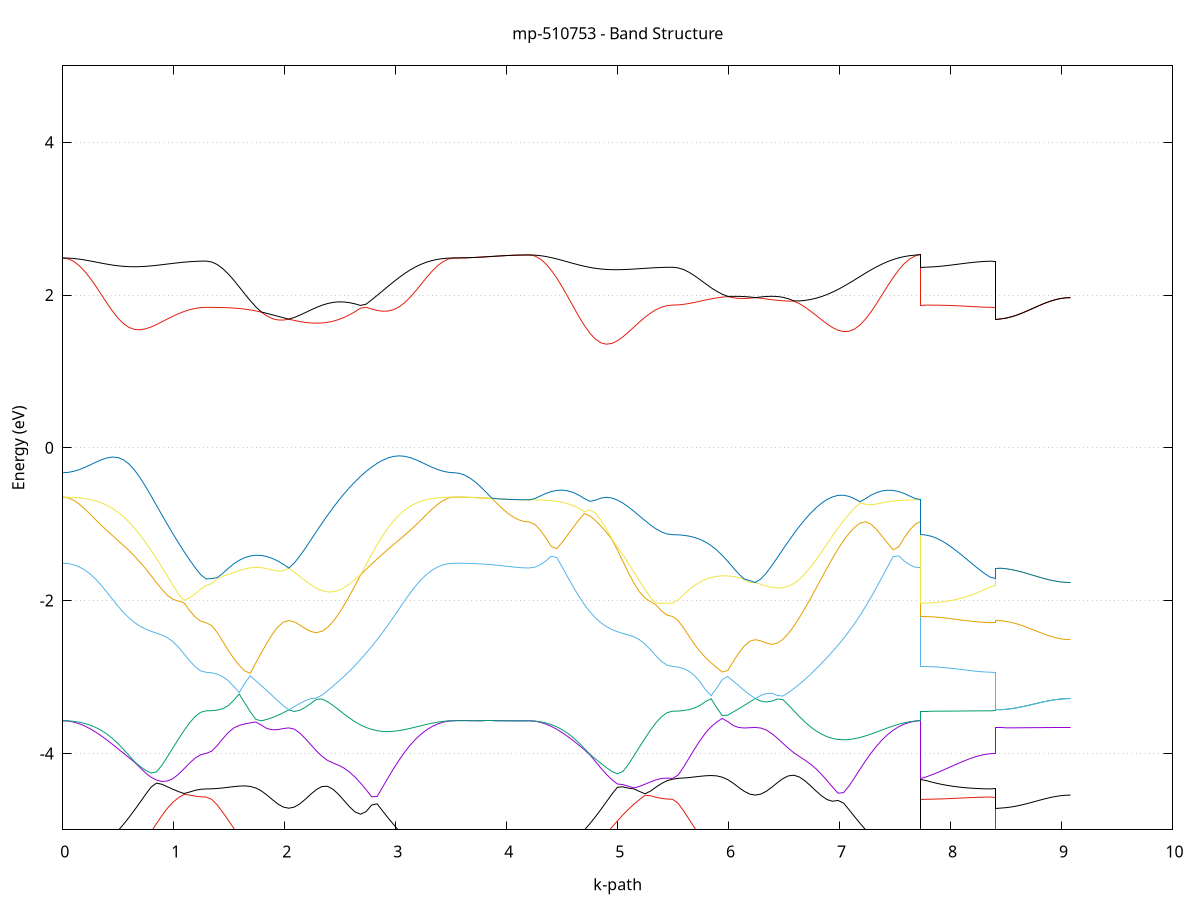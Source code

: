 set title 'mp-510753 - Band Structure'
set xlabel 'k-path'
set ylabel 'Energy (eV)'
set grid y
set yrange [-5:5]
set terminal png size 800,600
set output 'mp-510753_bands_gnuplot.png'
plot '-' using 1:2 with lines notitle, '-' using 1:2 with lines notitle, '-' using 1:2 with lines notitle, '-' using 1:2 with lines notitle, '-' using 1:2 with lines notitle, '-' using 1:2 with lines notitle, '-' using 1:2 with lines notitle, '-' using 1:2 with lines notitle, '-' using 1:2 with lines notitle, '-' using 1:2 with lines notitle, '-' using 1:2 with lines notitle, '-' using 1:2 with lines notitle, '-' using 1:2 with lines notitle, '-' using 1:2 with lines notitle, '-' using 1:2 with lines notitle, '-' using 1:2 with lines notitle, '-' using 1:2 with lines notitle, '-' using 1:2 with lines notitle, '-' using 1:2 with lines notitle, '-' using 1:2 with lines notitle, '-' using 1:2 with lines notitle, '-' using 1:2 with lines notitle, '-' using 1:2 with lines notitle, '-' using 1:2 with lines notitle, '-' using 1:2 with lines notitle, '-' using 1:2 with lines notitle, '-' using 1:2 with lines notitle, '-' using 1:2 with lines notitle, '-' using 1:2 with lines notitle, '-' using 1:2 with lines notitle, '-' using 1:2 with lines notitle, '-' using 1:2 with lines notitle, '-' using 1:2 with lines notitle, '-' using 1:2 with lines notitle
0.000000 -63.874808
0.049672 -63.874808
0.099343 -63.875308
0.149015 -63.875908
0.198686 -63.877208
0.248358 -63.878808
0.298029 -63.880608
0.347701 -63.882708
0.397372 -63.885108
0.447044 -63.887408
0.496715 -63.890208
0.546387 -63.892908
0.596058 -63.895808
0.645730 -63.898708
0.695401 -63.901408
0.745073 -63.904308
0.794744 -63.907208
0.844416 -63.909908
0.894087 -63.912408
0.943759 -63.915008
0.993430 -63.917208
1.043102 -63.918908
1.092773 -63.920208
1.142445 -63.921408
1.192116 -63.922308
1.241788 -63.922908
1.291460 -63.922908
1.291460 -63.922908
1.341168 -63.922808
1.390876 -63.922708
1.440584 -63.922408
1.490293 -63.921808
1.540001 -63.921108
1.589709 -63.920308
1.639418 -63.919408
1.689126 -63.918408
1.738834 -63.917108
1.788542 -63.915908
1.838251 -63.914508
1.887959 -63.913008
1.937667 -63.911408
1.987376 -63.909808
2.037084 -63.908208
2.037084 -63.908208
2.086792 -63.909808
2.136501 -63.911308
2.186209 -63.912508
2.235917 -63.913308
2.285625 -63.913808
2.335334 -63.914008
2.385042 -63.914108
2.434750 -63.913708
2.484459 -63.913108
2.534167 -63.912108
2.583875 -63.910808
2.633584 -63.908608
2.683292 -63.906708
2.733000 -63.904608
2.782708 -63.902408
2.832417 -63.900108
2.882125 -63.897608
2.931833 -63.894908
2.981542 -63.892408
3.031250 -63.889508
3.080958 -63.887008
3.130667 -63.884808
3.180375 -63.882508
3.230083 -63.880508
3.279791 -63.878808
3.329500 -63.877208
3.379208 -63.876008
3.428916 -63.875308
3.478625 -63.874808
3.528333 -63.874808
3.528333 -63.874808
3.576541 -63.874708
3.624749 -63.874608
3.672957 -63.874608
3.721165 -63.874608
3.769373 -63.874608
3.817581 -63.874608
3.865789 -63.874408
3.913997 -63.874408
3.962205 -63.874108
4.010413 -63.874108
4.058621 -63.874108
4.106829 -63.874108
4.155037 -63.874208
4.203245 -63.874108
4.203245 -63.874108
4.252917 -63.874308
4.302588 -63.875108
4.352260 -63.875908
4.401931 -63.877408
4.451603 -63.878908
4.501274 -63.880608
4.550946 -63.882908
4.600617 -63.885208
4.650289 -63.887508
4.699960 -63.890208
4.749632 -63.892908
4.799303 -63.895808
4.848975 -63.898908
4.898646 -63.901808
4.948318 -63.904708
4.997989 -63.907508
5.047661 -63.910208
5.097332 -63.912608
5.147004 -63.914708
5.196676 -63.916808
5.246347 -63.918608
5.296019 -63.920208
5.345690 -63.921308
5.395362 -63.922108
5.445033 -63.922708
5.494705 -63.922908
5.494705 -63.922908
5.544413 -63.922808
5.594121 -63.922608
5.643830 -63.922208
5.693538 -63.921608
5.743246 -63.921108
5.792954 -63.920308
5.842663 -63.919408
5.892371 -63.918408
5.942079 -63.917408
5.991788 -63.915908
6.041496 -63.914608
6.091204 -63.913008
6.140913 -63.911408
6.190621 -63.909808
6.240329 -63.908208
6.240329 -63.908208
6.290037 -63.909608
6.339746 -63.911308
6.389454 -63.912408
6.439162 -63.913408
6.488871 -63.913808
6.538579 -63.913908
6.588287 -63.913808
6.637996 -63.913408
6.687704 -63.912708
6.737412 -63.911608
6.787120 -63.910408
6.836829 -63.909008
6.886537 -63.907108
6.936245 -63.905008
6.985954 -63.902708
7.035662 -63.900308
7.085370 -63.897808
7.135079 -63.895208
7.184787 -63.892408
7.234495 -63.889908
7.284203 -63.887308
7.333912 -63.885108
7.383620 -63.882708
7.433328 -63.880508
7.483037 -63.879008
7.532745 -63.877308
7.582453 -63.875908
7.632162 -63.875008
7.681870 -63.874308
7.731578 -63.874108
7.731578 -63.922908
7.779786 -63.922908
7.827994 -63.923008
7.876202 -63.923008
7.924410 -63.923108
7.972618 -63.923108
8.020826 -63.922908
8.069034 -63.923008
8.117242 -63.923008
8.165450 -63.923008
8.213658 -63.923108
8.261866 -63.923008
8.310074 -63.923008
8.358282 -63.922908
8.406490 -63.922908
8.406490 -63.908208
8.454698 -63.908208
8.502906 -63.908208
8.551114 -63.908108
8.599322 -63.908308
8.647530 -63.908308
8.695738 -63.908208
8.743946 -63.908208
8.792154 -63.908308
8.840362 -63.908408
8.888570 -63.908608
8.936778 -63.908308
8.984986 -63.908308
9.033194 -63.908208
9.081402 -63.908208
e
0.000000 -63.874808
0.049672 -63.874808
0.099343 -63.874808
0.149015 -63.874908
0.198686 -63.875208
0.248358 -63.875608
0.298029 -63.876008
0.347701 -63.876508
0.397372 -63.877208
0.447044 -63.877708
0.496715 -63.878408
0.546387 -63.879108
0.596058 -63.879808
0.645730 -63.880608
0.695401 -63.881308
0.745073 -63.881708
0.794744 -63.882608
0.844416 -63.883308
0.894087 -63.883908
0.943759 -63.884508
0.993430 -63.885008
1.043102 -63.885408
1.092773 -63.885808
1.142445 -63.886108
1.192116 -63.886208
1.241788 -63.886308
1.291460 -63.886308
1.291460 -63.886308
1.341168 -63.886508
1.390876 -63.887108
1.440584 -63.887908
1.490293 -63.888608
1.540001 -63.890008
1.589709 -63.891508
1.639418 -63.893208
1.689126 -63.895008
1.738834 -63.896708
1.788542 -63.898708
1.838251 -63.900708
1.887959 -63.902708
1.937667 -63.904808
1.987376 -63.906308
2.037084 -63.908108
2.037084 -63.908108
2.086792 -63.906508
2.136501 -63.904808
2.186209 -63.903108
2.235917 -63.901308
2.285625 -63.899608
2.335334 -63.897708
2.385042 -63.896008
2.434750 -63.894308
2.484459 -63.892608
2.534167 -63.891008
2.583875 -63.889508
2.633584 -63.887908
2.683292 -63.886508
2.733000 -63.885208
2.782708 -63.884208
2.832417 -63.883008
2.882125 -63.881908
2.931833 -63.880708
2.981542 -63.879908
3.031250 -63.878808
3.080958 -63.878008
3.130667 -63.877208
3.180375 -63.876608
3.230083 -63.876008
3.279791 -63.875708
3.329500 -63.875308
3.379208 -63.875108
3.428916 -63.874908
3.478625 -63.874808
3.528333 -63.874808
3.528333 -63.874808
3.576541 -63.874708
3.624749 -63.874608
3.672957 -63.874608
3.721165 -63.874608
3.769373 -63.874608
3.817581 -63.874608
3.865789 -63.874408
3.913997 -63.874408
3.962205 -63.874108
4.010413 -63.874108
4.058621 -63.874108
4.106829 -63.874108
4.155037 -63.874208
4.203245 -63.874108
4.203245 -63.874108
4.252917 -63.874108
4.302588 -63.874408
4.352260 -63.874608
4.401931 -63.874908
4.451603 -63.875308
4.501274 -63.875808
4.550946 -63.876308
4.600617 -63.876808
4.650289 -63.877508
4.699960 -63.878208
4.749632 -63.878908
4.799303 -63.879808
4.848975 -63.880608
4.898646 -63.881108
4.948318 -63.881908
4.997989 -63.882708
5.047661 -63.883408
5.097332 -63.884008
5.147004 -63.884508
5.196676 -63.885008
5.246347 -63.885608
5.296019 -63.885908
5.345690 -63.886208
5.395362 -63.886408
5.445033 -63.886808
5.494705 -63.886808
5.494705 -63.886808
5.544413 -63.886808
5.594121 -63.887208
5.643830 -63.887908
5.693538 -63.888608
5.743246 -63.889808
5.792954 -63.891208
5.842663 -63.892908
5.892371 -63.894708
5.942079 -63.896808
5.991788 -63.898708
6.041496 -63.900808
6.091204 -63.902608
6.140913 -63.904508
6.190621 -63.906308
6.240329 -63.908208
6.240329 -63.908208
6.290037 -63.906508
6.339746 -63.904808
6.389454 -63.903008
6.439162 -63.901308
6.488871 -63.899408
6.538579 -63.897708
6.588287 -63.896008
6.637996 -63.894308
6.687704 -63.892608
6.737412 -63.890908
6.787120 -63.889408
6.836829 -63.888108
6.886537 -63.886608
6.936245 -63.885208
6.985954 -63.883908
7.035662 -63.882708
7.085370 -63.881608
7.135079 -63.880608
7.184787 -63.879808
7.234495 -63.878808
7.284203 -63.878008
7.333912 -63.877308
7.383620 -63.876608
7.433328 -63.876008
7.483037 -63.875508
7.532745 -63.875008
7.582453 -63.874508
7.632162 -63.874308
7.681870 -63.874208
7.731578 -63.874108
7.731578 -63.886808
7.779786 -63.886808
7.827994 -63.886908
7.876202 -63.886908
7.924410 -63.886708
7.972618 -63.886708
8.020826 -63.886708
8.069034 -63.886708
8.117242 -63.886608
8.165450 -63.886508
8.213658 -63.886408
8.261866 -63.886408
8.310074 -63.886508
8.358282 -63.886308
8.406490 -63.886308
8.406490 -63.908108
8.454698 -63.908108
8.502906 -63.908108
8.551114 -63.908108
8.599322 -63.908308
8.647530 -63.908308
8.695738 -63.908208
8.743946 -63.908208
8.792154 -63.908308
8.840362 -63.908408
8.888570 -63.908508
8.936778 -63.908308
8.984986 -63.908308
9.033194 -63.908208
9.081402 -63.908208
e
0.000000 -63.589808
0.049672 -63.589608
0.099343 -63.589508
0.149015 -63.589308
0.198686 -63.589008
0.248358 -63.588708
0.298029 -63.588408
0.347701 -63.588108
0.397372 -63.587808
0.447044 -63.587408
0.496715 -63.587008
0.546387 -63.586608
0.596058 -63.586208
0.645730 -63.585908
0.695401 -63.585308
0.745073 -63.584908
0.794744 -63.584508
0.844416 -63.584208
0.894087 -63.583908
0.943759 -63.583708
0.993430 -63.583508
1.043102 -63.583208
1.092773 -63.582908
1.142445 -63.582808
1.192116 -63.582708
1.241788 -63.582508
1.291460 -63.582408
1.291460 -63.582408
1.341168 -63.582408
1.390876 -63.582608
1.440584 -63.582508
1.490293 -63.582408
1.540001 -63.582608
1.589709 -63.582508
1.639418 -63.582508
1.689126 -63.582408
1.738834 -63.582308
1.788542 -63.582308
1.838251 -63.582108
1.887959 -63.582008
1.937667 -63.582108
1.987376 -63.582008
2.037084 -63.582008
2.037084 -63.582008
2.086792 -63.582008
2.136501 -63.582108
2.186209 -63.582208
2.235917 -63.582208
2.285625 -63.582308
2.335334 -63.582508
2.385042 -63.582608
2.434750 -63.582808
2.484459 -63.583208
2.534167 -63.583408
2.583875 -63.583708
2.633584 -63.583808
2.683292 -63.584208
2.733000 -63.584508
2.782708 -63.585008
2.832417 -63.585508
2.882125 -63.585908
2.931833 -63.586308
2.981542 -63.586808
3.031250 -63.587108
3.080958 -63.587508
3.130667 -63.587908
3.180375 -63.588208
3.230083 -63.588508
3.279791 -63.588808
3.329500 -63.589108
3.379208 -63.589308
3.428916 -63.589608
3.478625 -63.589808
3.528333 -63.589808
3.528333 -63.589808
3.576541 -63.589608
3.624749 -63.589508
3.672957 -63.589508
3.721165 -63.589508
3.769373 -63.589508
3.817581 -63.589508
3.865789 -63.589508
3.913997 -63.589508
3.962205 -63.589408
4.010413 -63.589508
4.058621 -63.589508
4.106829 -63.589508
4.155037 -63.589408
4.203245 -63.589208
4.203245 -63.589208
4.252917 -63.589208
4.302588 -63.589208
4.352260 -63.589108
4.401931 -63.588908
4.451603 -63.588708
4.501274 -63.588408
4.550946 -63.588208
4.600617 -63.588008
4.650289 -63.587708
4.699960 -63.587308
4.749632 -63.587008
4.799303 -63.586508
4.848975 -63.586208
4.898646 -63.585608
4.948318 -63.585208
4.997989 -63.584908
5.047661 -63.584508
5.097332 -63.584108
5.147004 -63.583608
5.196676 -63.583308
5.246347 -63.583008
5.296019 -63.583008
5.345690 -63.582708
5.395362 -63.582308
5.445033 -63.582208
5.494705 -63.582208
5.494705 -63.582208
5.544413 -63.582308
5.594121 -63.582308
5.643830 -63.582408
5.693538 -63.582308
5.743246 -63.582308
5.792954 -63.582308
5.842663 -63.582208
5.892371 -63.582108
5.942079 -63.582208
5.991788 -63.581908
6.041496 -63.581808
6.091204 -63.581608
6.140913 -63.581508
6.190621 -63.581408
6.240329 -63.581408
6.240329 -63.581408
6.290037 -63.581408
6.339746 -63.581608
6.389454 -63.581708
6.439162 -63.581808
6.488871 -63.582008
6.538579 -63.582108
6.588287 -63.582308
6.637996 -63.582608
6.687704 -63.582808
6.737412 -63.583008
6.787120 -63.583308
6.836829 -63.583808
6.886537 -63.584308
6.936245 -63.584708
6.985954 -63.585208
7.035662 -63.585708
7.085370 -63.586108
7.135079 -63.586608
7.184787 -63.587008
7.234495 -63.587408
7.284203 -63.587608
7.333912 -63.587808
7.383620 -63.588108
7.433328 -63.588308
7.483037 -63.588608
7.532745 -63.588808
7.582453 -63.589008
7.632162 -63.589208
7.681870 -63.589308
7.731578 -63.589208
7.731578 -63.582208
7.779786 -63.582408
7.827994 -63.582508
7.876202 -63.582408
7.924410 -63.582408
7.972618 -63.582408
8.020826 -63.582408
8.069034 -63.582708
8.117242 -63.582608
8.165450 -63.582608
8.213658 -63.582708
8.261866 -63.582708
8.310074 -63.582708
8.358282 -63.582508
8.406490 -63.582408
8.406490 -63.582008
8.454698 -63.582008
8.502906 -63.582008
8.551114 -63.581808
8.599322 -63.581908
8.647530 -63.581708
8.695738 -63.581408
8.743946 -63.581408
8.792154 -63.581508
8.840362 -63.581808
8.888570 -63.581908
8.936778 -63.581508
8.984986 -63.581608
9.033194 -63.581408
9.081402 -63.581408
e
0.000000 -19.104708
0.049672 -19.099908
0.099343 -19.085408
0.149015 -19.061408
0.198686 -19.028208
0.248358 -18.985908
0.298029 -18.935008
0.347701 -18.875708
0.397372 -18.808708
0.447044 -18.734408
0.496715 -18.653808
0.546387 -18.567408
0.596058 -18.475908
0.645730 -18.380408
0.695401 -18.281608
0.745073 -18.181008
0.794744 -18.079208
0.844416 -17.977508
0.894087 -17.877008
0.943759 -17.778908
0.993430 -17.684008
1.043102 -17.593308
1.092773 -17.507808
1.142445 -17.428508
1.192116 -17.356908
1.241788 -17.297008
1.291460 -17.267208
1.291460 -17.267208
1.341168 -17.266308
1.390876 -17.263908
1.440584 -17.259808
1.490293 -17.253908
1.540001 -17.246608
1.589709 -17.237708
1.639418 -17.227408
1.689126 -17.215708
1.738834 -17.202608
1.788542 -17.188408
1.838251 -17.173108
1.887959 -17.156808
1.937667 -17.139808
1.987376 -17.121808
2.037084 -17.103408
2.037084 -17.103408
2.086792 -17.125808
2.136501 -17.155908
2.186209 -17.194108
2.235917 -17.240608
2.285625 -17.295408
2.335334 -17.358408
2.385042 -17.429308
2.434750 -17.507408
2.484459 -17.592008
2.534167 -17.682008
2.583875 -17.776808
2.633584 -17.874708
2.683292 -17.975408
2.733000 -18.077308
2.782708 -18.179308
2.832417 -18.280308
2.882125 -18.379208
2.931833 -18.474808
2.981542 -18.566508
3.031250 -18.653008
3.080958 -18.733908
3.130667 -18.808208
3.180375 -18.875308
3.230083 -18.934708
3.279791 -18.985808
3.329500 -19.028108
3.379208 -19.061408
3.428916 -19.085408
3.478625 -19.099908
3.528333 -19.104708
3.528333 -19.104708
3.576541 -19.103508
3.624749 -19.099908
3.672957 -19.094108
3.721165 -19.086308
3.769373 -19.076808
3.817581 -19.066208
3.865789 -19.054708
3.913997 -19.043108
3.962205 -19.031808
4.010413 -19.021608
4.058621 -19.013008
4.106829 -19.006408
4.155037 -19.002208
4.203245 -19.000708
4.203245 -19.000708
4.252917 -18.996008
4.302588 -18.981908
4.352260 -18.958408
4.401931 -18.925708
4.451603 -18.884208
4.501274 -18.834208
4.550946 -18.776108
4.600617 -18.710508
4.650289 -18.637908
4.699960 -18.559108
4.749632 -18.474708
4.799303 -18.385708
4.848975 -18.293008
4.898646 -18.197608
4.948318 -18.100408
4.997989 -18.002608
5.047661 -17.905308
5.097332 -17.809508
5.147004 -17.716408
5.196676 -17.627108
5.246347 -17.542608
5.296019 -17.463408
5.345690 -17.390208
5.395362 -17.323608
5.445033 -17.264608
5.494705 -17.224508
5.494705 -17.224508
5.544413 -17.223908
5.594121 -17.221908
5.643830 -17.218708
5.693538 -17.214008
5.743246 -17.208308
5.792954 -17.201408
5.842663 -17.193308
5.892371 -17.184208
5.942079 -17.174208
5.991788 -17.163108
6.041496 -17.151508
6.091204 -17.139108
6.140913 -17.126108
6.190621 -17.112808
6.240329 -17.099308
6.240329 -17.099308
6.290037 -17.116408
6.339746 -17.141208
6.389454 -17.173708
6.439162 -17.214508
6.488871 -17.263508
6.538579 -17.320608
6.588287 -17.385708
6.637996 -17.458108
6.687704 -17.537208
6.737412 -17.622108
6.787120 -17.712008
6.836829 -17.805608
6.886537 -17.901908
6.936245 -17.999808
6.985954 -18.098108
7.035662 -18.195808
7.085370 -18.291608
7.135079 -18.384608
7.184787 -18.473808
7.234495 -18.558408
7.284203 -18.637308
7.333912 -18.710008
7.383620 -18.775808
7.433328 -18.833908
7.483037 -18.884108
7.532745 -18.925608
7.582453 -18.958308
7.632162 -18.981808
7.681870 -18.996008
7.731578 -19.000708
7.731578 -17.224508
7.779786 -17.225708
7.827994 -17.228608
7.876202 -17.232508
7.924410 -17.237008
7.972618 -17.241608
8.020826 -17.246208
8.069034 -17.250808
8.117242 -17.254808
8.165450 -17.258408
8.213658 -17.261508
8.261866 -17.264008
8.310074 -17.265808
8.358282 -17.266808
8.406490 -17.267208
8.406490 -17.103408
8.454698 -17.103308
8.502906 -17.103208
8.551114 -17.102908
8.599322 -17.102608
8.647530 -17.102208
8.695738 -17.101708
8.743946 -17.101208
8.792154 -17.100908
8.840362 -17.100508
8.888570 -17.100308
8.936778 -17.099808
8.984986 -17.099608
9.033194 -17.099308
9.081402 -17.099308
e
0.000000 -16.755108
0.049672 -16.755308
0.099343 -16.756108
0.149015 -16.757508
0.198686 -16.759508
0.248358 -16.762408
0.298029 -16.765908
0.347701 -16.770208
0.397372 -16.775508
0.447044 -16.781608
0.496715 -16.788708
0.546387 -16.797008
0.596058 -16.806608
0.645730 -16.817808
0.695401 -16.830308
0.745073 -16.844608
0.794744 -16.861008
0.844416 -16.879508
0.894087 -16.900508
0.943759 -16.924308
0.993430 -16.951208
1.043102 -16.981608
1.092773 -17.015708
1.142445 -17.053808
1.192116 -17.095208
1.241788 -17.136808
1.291460 -17.160408
1.291460 -17.160408
1.341168 -17.159108
1.390876 -17.155508
1.440584 -17.149508
1.490293 -17.141408
1.540001 -17.132008
1.589709 -17.121408
1.639418 -17.110508
1.689126 -17.099708
1.738834 -17.089908
1.788542 -17.082108
1.838251 -17.077108
1.887959 -17.075808
1.937667 -17.079208
1.987376 -17.088108
2.037084 -17.103408
2.037084 -17.103408
2.086792 -17.084408
2.136501 -17.065208
2.186209 -17.045608
2.235917 -17.026008
2.285625 -17.006408
2.335334 -16.986908
2.385042 -16.967708
2.434750 -16.948908
2.484459 -16.930808
2.534167 -16.913208
2.583875 -16.896408
2.633584 -16.880308
2.683292 -16.865208
2.733000 -16.851108
2.782708 -16.838108
2.832417 -16.826008
2.882125 -16.815108
2.931833 -16.805108
2.981542 -16.796208
3.031250 -16.788108
3.080958 -16.781208
3.130667 -16.775308
3.180375 -16.770208
3.230083 -16.765808
3.279791 -16.762408
3.329500 -16.759608
3.379208 -16.757508
3.428916 -16.756208
3.478625 -16.755408
3.528333 -16.755108
3.528333 -16.755108
3.576541 -16.757208
3.624749 -16.763508
3.672957 -16.773908
3.721165 -16.787808
3.769373 -16.804408
3.817581 -16.823208
3.865789 -16.842908
3.913997 -16.862908
3.962205 -16.881908
4.010413 -16.899208
4.058621 -16.913708
4.106829 -16.924708
4.155037 -16.931608
4.203245 -16.933708
4.203245 -16.933708
4.252917 -16.933708
4.302588 -16.933408
4.352260 -16.932808
4.401931 -16.932108
4.451603 -16.931208
4.501274 -16.930308
4.550946 -16.929708
4.600617 -16.929208
4.650289 -16.929008
4.699960 -16.929408
4.749632 -16.930508
4.799303 -16.932508
4.848975 -16.935508
4.898646 -16.939708
4.948318 -16.945608
4.997989 -16.953208
5.047661 -16.962808
5.097332 -16.974708
5.147004 -16.989308
5.196676 -17.007108
5.246347 -17.028508
5.296019 -17.054108
5.345690 -17.084008
5.395362 -17.118908
5.445033 -17.158908
5.494705 -17.192508
5.494705 -17.192508
5.544413 -17.191008
5.594121 -17.186908
5.643830 -17.180308
5.693538 -17.171308
5.743246 -17.160408
5.792954 -17.148308
5.842663 -17.135208
5.892371 -17.122108
5.942079 -17.109908
5.991788 -17.098908
6.041496 -17.090508
6.091204 -17.085308
6.140913 -17.084508
6.190621 -17.088808
6.240329 -17.099308
6.240329 -17.099308
6.290037 -17.085508
6.339746 -17.071708
6.389454 -17.058008
6.439162 -17.044508
6.488871 -17.031308
6.538579 -17.018508
6.588287 -17.006408
6.637996 -16.995008
6.687704 -16.984308
6.737412 -16.974408
6.787120 -16.965608
6.836829 -16.957708
6.886537 -16.950908
6.936245 -16.945008
6.985954 -16.940108
7.035662 -16.936208
7.085370 -16.933408
7.135079 -16.931208
7.184787 -16.929808
7.234495 -16.929108
7.284203 -16.928908
7.333912 -16.929008
7.383620 -16.929508
7.433328 -16.930308
7.483037 -16.931208
7.532745 -16.932108
7.582453 -16.932708
7.632162 -16.933308
7.681870 -16.933708
7.731578 -16.933708
7.731578 -17.192508
7.779786 -17.191608
7.827994 -17.189208
7.876202 -17.185908
7.924410 -17.182308
7.972618 -17.178608
8.020826 -17.175008
8.069034 -17.171808
8.117242 -17.168808
8.165450 -17.166308
8.213658 -17.164208
8.261866 -17.162608
8.310074 -17.161408
8.358282 -17.160608
8.406490 -17.160408
8.406490 -17.103408
8.454698 -17.103308
8.502906 -17.103208
8.551114 -17.102908
8.599322 -17.102608
8.647530 -17.102208
8.695738 -17.101708
8.743946 -17.101208
8.792154 -17.100808
8.840362 -17.100508
8.888570 -17.100208
8.936778 -17.099808
8.984986 -17.099608
9.033194 -17.099308
9.081402 -17.099308
e
0.000000 -6.219608
0.049672 -6.214308
0.099343 -6.198808
0.149015 -6.173108
0.198686 -6.137608
0.248358 -6.092808
0.298029 -6.039608
0.347701 -5.979508
0.397372 -5.916108
0.447044 -5.858908
0.496715 -5.830408
0.546387 -5.844208
0.596058 -5.883808
0.645730 -5.936908
0.695401 -5.999008
0.745073 -6.069308
0.794744 -6.147108
0.844416 -6.230608
0.894087 -6.317708
0.943759 -6.405608
0.993430 -6.490808
1.043102 -6.569708
1.092773 -6.639108
1.142445 -6.696408
1.192116 -6.739008
1.241788 -6.765208
1.291460 -6.774008
1.291460 -6.774008
1.341168 -6.767608
1.390876 -6.748408
1.440584 -6.716608
1.490293 -6.672608
1.540001 -6.616908
1.589709 -6.550408
1.639418 -6.473808
1.689126 -6.388608
1.738834 -6.296208
1.788542 -6.199108
1.838251 -6.100108
1.887959 -6.003208
1.937667 -5.913608
1.987376 -5.837008
2.037084 -5.778908
2.037084 -5.778908
2.086792 -5.823408
2.136501 -5.861408
2.186209 -5.892908
2.235917 -5.918008
2.285625 -5.937208
2.335334 -5.950508
2.385042 -5.958408
2.434750 -5.961108
2.484459 -5.959108
2.534167 -5.952308
2.583875 -5.941308
2.633584 -5.925908
2.683292 -5.907108
2.733000 -5.884808
2.782708 -5.859308
2.832417 -5.830808
2.882125 -5.799608
2.931833 -5.765808
2.981542 -5.730508
3.031250 -5.744708
3.080958 -5.827908
3.130667 -5.905208
3.180375 -5.975508
3.230083 -6.038108
3.279791 -6.092308
3.329500 -6.137408
3.379208 -6.173008
3.428916 -6.198808
3.478625 -6.214408
3.528333 -6.219608
3.528333 -6.219608
3.576541 -6.214408
3.624749 -6.199708
3.672957 -6.175808
3.721165 -6.143708
3.769373 -6.104708
3.817581 -6.060508
3.865789 -6.013408
3.913997 -5.965008
3.962205 -5.917908
4.010413 -5.875108
4.058621 -5.838508
4.106829 -5.810708
4.155037 -5.792708
4.203245 -5.786708
4.203245 -5.786708
4.252917 -5.782508
4.302588 -5.769808
4.352260 -5.748908
4.401931 -5.720508
4.451603 -5.686608
4.501274 -5.659808
4.550946 -5.683108
4.600617 -5.734808
4.650289 -5.792608
4.699960 -5.853008
4.749632 -5.915108
4.799303 -5.979208
4.848975 -6.045608
4.898646 -6.115108
4.948318 -6.188708
4.997989 -6.266508
5.047661 -6.348108
5.097332 -6.431808
5.147004 -6.515608
5.196676 -6.596708
5.246347 -6.671808
5.296019 -6.738008
5.345690 -6.792308
5.395362 -6.832808
5.445033 -6.857808
5.494705 -6.866208
5.494705 -6.866208
5.544413 -6.859608
5.594121 -6.840108
5.643830 -6.808008
5.693538 -6.763308
5.743246 -6.707108
5.792954 -6.640008
5.842663 -6.562908
5.892371 -6.477508
5.942079 -6.385508
5.991788 -6.289108
6.041496 -6.191808
6.091204 -6.097408
6.140913 -6.010508
6.190621 -5.936008
6.240329 -5.877908
6.240329 -5.877908
6.290037 -5.924108
6.339746 -5.964708
6.389454 -5.999308
6.439162 -6.028408
6.488871 -6.051908
6.538579 -6.070108
6.588287 -6.083408
6.637996 -6.091708
6.687704 -6.095208
6.737412 -6.093708
6.787120 -6.087708
6.836829 -6.076808
6.886537 -6.060808
6.936245 -6.039908
6.985954 -6.014008
7.035662 -5.983108
7.085370 -5.947408
7.135079 -5.906908
7.184787 -5.862208
7.234495 -5.813908
7.284203 -5.762808
7.333912 -5.710108
7.383620 -5.657008
7.433328 -5.640408
7.483037 -5.683608
7.532745 -5.719908
7.582453 -5.748808
7.632162 -5.769808
7.681870 -5.782508
7.731578 -5.786708
7.731578 -6.866208
7.779786 -6.865208
7.827994 -6.861908
7.876202 -6.856608
7.924410 -6.849508
7.972618 -6.840808
8.020826 -6.831108
8.069034 -6.820908
8.117242 -6.810508
8.165450 -6.800708
8.213658 -6.791908
8.261866 -6.784408
8.310074 -6.778708
8.358282 -6.775208
8.406490 -6.774008
8.406490 -5.778908
8.454698 -5.780208
8.502906 -5.784008
8.551114 -5.790008
8.599322 -5.798208
8.647530 -5.807708
8.695738 -5.818308
8.743946 -5.829308
8.792154 -5.840408
8.840362 -5.850808
8.888570 -5.860108
8.936778 -5.867608
8.984986 -5.873308
9.033194 -5.876708
9.081402 -5.877908
e
0.000000 -5.434208
0.049672 -5.437608
0.099343 -5.448008
0.149015 -5.464808
0.198686 -5.487608
0.248358 -5.515208
0.298029 -5.546108
0.347701 -5.578708
0.397372 -5.609108
0.447044 -5.628108
0.496715 -5.614008
0.546387 -5.554208
0.596058 -5.466508
0.645730 -5.365308
0.695401 -5.256808
0.745073 -5.144508
0.794744 -5.030808
0.844416 -4.918708
0.894087 -4.812208
0.943759 -4.716608
0.993430 -4.638008
1.043102 -4.579308
1.092773 -4.537008
1.142445 -4.545208
1.192116 -4.559608
1.241788 -4.568208
1.291460 -4.571108
1.291460 -4.571108
1.341168 -4.600308
1.390876 -4.673808
1.440584 -4.769208
1.490293 -4.872908
1.540001 -4.978908
1.589709 -5.083108
1.639418 -5.183808
1.689126 -5.279808
1.738834 -5.370308
1.788542 -5.454908
1.838251 -5.533008
1.887959 -5.604608
1.937667 -5.669608
1.987376 -5.727608
2.037084 -5.778908
2.037084 -5.778908
2.086792 -5.741008
2.136501 -5.720108
2.186209 -5.708608
2.235917 -5.698308
2.285625 -5.682608
2.335334 -5.657008
2.385042 -5.618908
2.434750 -5.567508
2.484459 -5.503308
2.534167 -5.428408
2.583875 -5.348208
2.633584 -5.273908
2.683292 -5.229808
2.733000 -5.241408
2.782708 -5.300608
2.832417 -5.382408
2.882125 -5.472908
2.931833 -5.565408
2.981542 -5.656808
3.031250 -5.693408
3.080958 -5.655908
3.130667 -5.618408
3.180375 -5.581808
3.230083 -5.547108
3.279791 -5.515508
3.329500 -5.487608
3.379208 -5.465008
3.428916 -5.448008
3.478625 -5.437608
3.528333 -5.434208
3.528333 -5.434208
3.576541 -5.434108
3.624749 -5.433708
3.672957 -5.433208
3.721165 -5.432608
3.769373 -5.431908
3.817581 -5.431008
3.865789 -5.430108
3.913997 -5.429308
3.962205 -5.428208
4.010413 -5.427508
4.058621 -5.426908
4.106829 -5.426408
4.155037 -5.426208
4.203245 -5.426108
4.203245 -5.426108
4.252917 -5.431908
4.302588 -5.449108
4.352260 -5.476508
4.401931 -5.512408
4.451603 -5.553108
4.501274 -5.584608
4.550946 -5.563208
4.600617 -5.509408
4.650289 -5.444908
4.699960 -5.373808
4.749632 -5.297508
4.799303 -5.217308
4.848975 -5.134408
4.898646 -5.050108
4.948318 -4.965908
4.997989 -4.883508
5.047661 -4.804708
5.097332 -4.731508
5.147004 -4.664908
5.196676 -4.604608
5.246347 -4.548208
5.296019 -4.554208
5.345690 -4.574408
5.395362 -4.588908
5.445033 -4.597808
5.494705 -4.600808
5.494705 -4.600808
5.544413 -4.651908
5.594121 -4.752408
5.643830 -4.863208
5.693538 -4.974308
5.743246 -5.083008
5.792954 -5.187608
5.842663 -5.287508
5.892371 -5.382108
5.942079 -5.471308
5.991788 -5.554408
6.041496 -5.631508
6.091204 -5.702308
6.140913 -5.767008
6.190621 -5.825408
6.240329 -5.877908
6.240329 -5.877908
6.290037 -5.837008
6.339746 -5.810908
6.389454 -5.793508
6.439162 -5.778208
6.488871 -5.759108
6.538579 -5.731708
6.588287 -5.693508
6.637996 -5.642808
6.687704 -5.579808
6.737412 -5.505508
6.787120 -5.423008
6.836829 -5.337308
6.886537 -5.257508
6.936245 -5.198308
6.985954 -5.175608
7.035662 -5.191608
7.085370 -5.234308
7.135079 -5.290508
7.184787 -5.352608
7.234495 -5.415808
7.284203 -5.477508
7.333912 -5.536408
7.383620 -5.591008
7.433328 -5.605408
7.483037 -5.556808
7.532745 -5.513208
7.582453 -5.476708
7.632162 -5.449108
7.681870 -5.431908
7.731578 -5.426108
7.731578 -4.600808
7.779786 -4.600508
7.827994 -4.599508
7.876202 -4.597808
7.924410 -4.595508
7.972618 -4.592808
8.020826 -4.589708
8.069034 -4.586408
8.117242 -4.583008
8.165450 -4.579808
8.213658 -4.576908
8.261866 -4.574508
8.310074 -4.572808
8.358282 -4.571508
8.406490 -4.571108
8.406490 -5.778908
8.454698 -5.780208
8.502906 -5.784008
8.551114 -5.790008
8.599322 -5.798208
8.647530 -5.807708
8.695738 -5.818208
8.743946 -5.829308
8.792154 -5.840408
8.840362 -5.850808
8.888570 -5.860108
8.936778 -5.867608
8.984986 -5.873308
9.033194 -5.876708
9.081402 -5.877908
e
0.000000 -5.434208
0.049672 -5.429808
0.099343 -5.416708
0.149015 -5.394808
0.198686 -5.364608
0.248358 -5.326108
0.298029 -5.279208
0.347701 -5.224308
0.397372 -5.161708
0.447044 -5.091308
0.496715 -5.013908
0.546387 -4.929608
0.596058 -4.839108
0.645730 -4.743008
0.695401 -4.642308
0.745073 -4.539508
0.794744 -4.442408
0.844416 -4.389308
0.894087 -4.404808
0.943759 -4.437708
0.993430 -4.470708
1.043102 -4.500308
1.092773 -4.525408
1.142445 -4.506008
1.192116 -4.483708
1.241788 -4.470008
1.291460 -4.465308
1.291460 -4.465308
1.341168 -4.463808
1.390876 -4.459508
1.440584 -4.452508
1.490293 -4.443908
1.540001 -4.435108
1.589709 -4.428108
1.639418 -4.425808
1.689126 -4.432408
1.738834 -4.452708
1.788542 -4.490208
1.838251 -4.543308
1.887959 -4.604508
1.937667 -4.661808
1.987376 -4.702708
2.037084 -4.717808
2.037084 -4.717808
2.086792 -4.702608
2.136501 -4.660208
2.186209 -4.599708
2.235917 -4.532908
2.285625 -4.472808
2.335334 -4.433808
2.385042 -4.430708
2.434750 -4.468708
2.484459 -4.536108
2.534167 -4.616908
2.583875 -4.698508
2.633584 -4.766308
2.683292 -4.796108
2.733000 -4.763008
2.782708 -4.677008
2.832417 -4.660508
2.882125 -4.754008
2.931833 -4.845308
2.981542 -4.932808
3.031250 -5.015208
3.080958 -5.091708
3.130667 -5.161608
3.180375 -5.224108
3.230083 -5.279108
3.279791 -5.326008
3.329500 -5.364608
3.379208 -5.394908
3.428916 -5.416708
3.478625 -5.429808
3.528333 -5.434208
3.528333 -5.434208
3.576541 -5.434108
3.624749 -5.433708
3.672957 -5.433208
3.721165 -5.432608
3.769373 -5.431908
3.817581 -5.431008
3.865789 -5.430108
3.913997 -5.429308
3.962205 -5.428208
4.010413 -5.427508
4.058621 -5.426908
4.106829 -5.426408
4.155037 -5.426208
4.203245 -5.426108
4.203245 -5.426108
4.252917 -5.421708
4.302588 -5.408808
4.352260 -5.387108
4.401931 -5.356808
4.451603 -5.318008
4.501274 -5.271108
4.550946 -5.215908
4.600617 -5.153008
4.650289 -5.082508
4.699960 -5.004908
4.749632 -4.920608
4.799303 -4.830108
4.848975 -4.734308
4.898646 -4.634308
4.948318 -4.533508
4.997989 -4.443708
5.047661 -4.438008
5.097332 -4.454908
5.147004 -4.464808
5.196676 -4.498508
5.246347 -4.528708
5.296019 -4.493808
5.345690 -4.441708
5.395362 -4.394808
5.445033 -4.357708
5.494705 -4.337908
5.494705 -4.337908
5.544413 -4.326408
5.594121 -4.322408
5.643830 -4.316208
5.693538 -4.308208
5.743246 -4.299908
5.792954 -4.293008
5.842663 -4.289908
5.892371 -4.294508
5.942079 -4.311208
5.991788 -4.343308
6.041496 -4.390408
6.091204 -4.445108
6.140913 -4.496508
6.190621 -4.532908
6.240329 -4.546108
6.240329 -4.546108
6.290037 -4.532808
6.339746 -4.495908
6.389454 -4.442908
6.439162 -4.384108
6.488871 -4.330708
6.538579 -4.294508
6.588287 -4.285808
6.637996 -4.309408
6.687704 -4.359208
6.737412 -4.423108
6.787120 -4.491208
6.836829 -4.554908
6.886537 -4.604308
6.936245 -4.626508
6.985954 -4.616008
7.035662 -4.650708
7.085370 -4.737608
7.135079 -4.828308
7.184787 -4.916508
7.234495 -5.000408
7.284203 -5.078408
7.333912 -5.149908
7.383620 -5.213708
7.433328 -5.269508
7.483037 -5.317408
7.532745 -5.356508
7.582453 -5.386908
7.632162 -5.408708
7.681870 -5.421708
7.731578 -5.426108
7.731578 -4.337908
7.779786 -4.355308
7.827994 -4.374708
7.876202 -4.391808
7.924410 -4.406608
7.972618 -4.419508
8.020826 -4.430408
8.069034 -4.439608
8.117242 -4.447108
8.165450 -4.453108
8.213658 -4.457808
8.261866 -4.461208
8.310074 -4.463608
8.358282 -4.464908
8.406490 -4.465308
8.406490 -4.717808
8.454698 -4.715808
8.502906 -4.710008
8.551114 -4.700608
8.599322 -4.688008
8.647530 -4.672508
8.695738 -4.655008
8.743946 -4.636208
8.792154 -4.617008
8.840362 -4.598308
8.888570 -4.581308
8.936778 -4.566608
8.984986 -4.555508
9.033194 -4.548508
9.081402 -4.546108
e
0.000000 -3.572408
0.049672 -3.576908
0.099343 -3.590308
0.149015 -3.612208
0.198686 -3.642108
0.248358 -3.679308
0.298029 -3.722708
0.347701 -3.771408
0.397372 -3.824308
0.447044 -3.880208
0.496715 -3.938208
0.546387 -3.997208
0.596058 -4.056108
0.645730 -4.113908
0.695401 -4.185308
0.745073 -4.254708
0.794744 -4.310608
0.844416 -4.349208
0.894087 -4.367108
0.943759 -4.361408
0.993430 -4.329208
1.043102 -4.272608
1.092773 -4.201108
1.142445 -4.127208
1.192116 -4.062408
1.241788 -4.017208
1.291460 -4.000808
1.291460 -4.000808
1.341168 -3.971408
1.390876 -3.898808
1.440584 -3.809808
1.490293 -3.727308
1.540001 -3.668008
1.589709 -3.633508
1.639418 -3.614308
1.689126 -3.601108
1.738834 -3.588608
1.788542 -3.628908
1.838251 -3.673608
1.887959 -3.691008
1.937667 -3.688308
1.987376 -3.675108
2.037084 -3.666008
2.037084 -3.666008
2.086792 -3.682808
2.136501 -3.734708
2.186209 -3.807108
2.235917 -3.887008
2.285625 -3.966608
2.335334 -4.037508
2.385042 -4.091008
2.434750 -4.125708
2.484459 -4.154908
2.534167 -4.192508
2.583875 -4.244408
2.633584 -4.310408
2.683292 -4.388508
2.733000 -4.474908
2.782708 -4.566608
2.832417 -4.564508
2.882125 -4.442008
2.931833 -4.318008
2.981542 -4.198008
3.031250 -4.085508
3.080958 -3.982908
3.130667 -3.891808
3.180375 -3.812808
3.230083 -3.746008
3.279791 -3.691008
3.329500 -3.647108
3.379208 -3.613908
3.428916 -3.590708
3.478625 -3.577008
3.528333 -3.572408
3.528333 -3.572408
3.576541 -3.572308
3.624749 -3.572308
3.672957 -3.572408
3.721165 -3.572508
3.769373 -3.572708
3.817581 -3.572908
3.865789 -3.572908
3.913997 -3.573108
3.962205 -3.573208
4.010413 -3.573408
4.058621 -3.573508
4.106829 -3.573608
4.155037 -3.573808
4.203245 -3.573708
4.203245 -3.573708
4.252917 -3.578408
4.302588 -3.592508
4.352260 -3.615308
4.401931 -3.646408
4.451603 -3.684808
4.501274 -3.729608
4.550946 -3.779808
4.600617 -3.834208
4.650289 -3.891808
4.699960 -3.951308
4.749632 -4.018908
4.799303 -4.105808
4.848975 -4.192608
4.898646 -4.273908
4.948318 -4.344808
4.997989 -4.400708
5.047661 -4.408508
5.097332 -4.430608
5.147004 -4.451908
5.196676 -4.432608
5.246347 -4.403808
5.296019 -4.373108
5.345690 -4.346608
5.395362 -4.328808
5.445033 -4.323108
5.494705 -4.327908
5.494705 -4.327908
5.544413 -4.285008
5.594121 -4.179008
5.643830 -4.060508
5.693538 -3.941508
5.743246 -3.829308
5.792954 -3.730808
5.842663 -3.651508
5.892371 -3.590608
5.942079 -3.542108
5.991788 -3.583708
6.041496 -3.635208
6.091204 -3.660808
6.140913 -3.667508
6.190621 -3.664208
6.240329 -3.660808
6.240329 -3.660808
6.290037 -3.667908
6.339746 -3.694308
6.389454 -3.740908
6.439162 -3.801208
6.488871 -3.867608
6.538579 -3.933408
6.588287 -3.992308
6.637996 -4.042008
6.687704 -4.088108
6.737412 -4.139708
6.787120 -4.201408
6.836829 -4.273808
6.886537 -4.354708
6.936245 -4.440708
6.985954 -4.520608
7.035662 -4.513708
7.085370 -4.425408
7.135079 -4.317708
7.184787 -4.205608
7.234495 -4.096508
7.284203 -3.994608
7.333912 -3.902608
7.383620 -3.822108
7.433328 -3.753408
7.483037 -3.696708
7.532745 -3.651408
7.582453 -3.616808
7.632162 -3.592808
7.681870 -3.578408
7.731578 -3.573708
7.731578 -4.327908
7.779786 -4.308208
7.827994 -4.282308
7.876202 -4.254008
7.924410 -4.224308
7.972618 -4.193508
8.020826 -4.162208
8.069034 -4.131308
8.117242 -4.101508
8.165450 -4.073808
8.213658 -4.049308
8.261866 -4.028908
8.310074 -4.013608
8.358282 -4.004008
8.406490 -4.000808
8.406490 -3.666008
8.454698 -3.666008
8.502906 -3.665808
8.551114 -3.665508
8.599322 -3.665208
8.647530 -3.664508
8.695738 -3.663808
8.743946 -3.663308
8.792154 -3.662808
8.840362 -3.662408
8.888570 -3.662108
8.936778 -3.661308
8.984986 -3.661208
9.033194 -3.660908
9.081402 -3.660808
e
0.000000 -3.572408
0.049672 -3.574308
0.099343 -3.580808
0.149015 -3.592008
0.198686 -3.608708
0.248358 -3.631308
0.298029 -3.661208
0.347701 -3.699408
0.397372 -3.746708
0.447044 -3.803808
0.496715 -3.870608
0.546387 -3.945508
0.596058 -4.025808
0.645730 -4.107408
0.695401 -4.169008
0.745073 -4.219108
0.794744 -4.256508
0.844416 -4.242808
0.894087 -4.153908
0.943759 -4.042208
0.993430 -3.925908
1.043102 -3.810508
1.092773 -3.700208
1.142445 -3.600408
1.192116 -3.518108
1.241788 -3.462508
1.291460 -3.442708
1.291460 -3.442708
1.341168 -3.440708
1.390876 -3.433508
1.440584 -3.415208
1.490293 -3.376008
1.540001 -3.305408
1.589709 -3.223408
1.639418 -3.339208
1.689126 -3.454308
1.738834 -3.554308
1.788542 -3.574008
1.838251 -3.555308
1.887959 -3.531608
1.937667 -3.502608
1.987376 -3.468208
2.037084 -3.429508
2.037084 -3.429508
2.086792 -3.451208
2.136501 -3.434808
2.186209 -3.395608
2.235917 -3.346308
2.285625 -3.292408
2.335334 -3.288708
2.385042 -3.323008
2.434750 -3.371508
2.484459 -3.427108
2.534167 -3.483908
2.583875 -3.537808
2.633584 -3.586008
2.683292 -3.627308
2.733000 -3.660708
2.782708 -3.685908
2.832417 -3.703008
2.882125 -3.712208
2.931833 -3.714508
2.981542 -3.710608
3.031250 -3.701508
3.080958 -3.688408
3.130667 -3.672508
3.180375 -3.655008
3.230083 -3.636908
3.279791 -3.619508
3.329500 -3.603808
3.379208 -3.590508
3.428916 -3.580508
3.478625 -3.574308
3.528333 -3.572408
3.528333 -3.572408
3.576541 -3.572308
3.624749 -3.572208
3.672957 -3.572308
3.721165 -3.572508
3.769373 -3.572708
3.817581 -3.572908
3.865789 -3.572908
3.913997 -3.573108
3.962205 -3.573208
4.010413 -3.573308
4.058621 -3.573508
4.106829 -3.573608
4.155037 -3.573808
4.203245 -3.573608
4.203245 -3.573608
4.252917 -3.576708
4.302588 -3.585808
4.352260 -3.601208
4.401931 -3.623408
4.451603 -3.652908
4.501274 -3.690708
4.550946 -3.737608
4.600617 -3.794108
4.650289 -3.860508
4.699960 -3.936108
4.749632 -4.011808
4.799303 -4.072008
4.848975 -4.130808
4.898646 -4.186408
4.948318 -4.235908
4.997989 -4.267408
5.047661 -4.237108
5.097332 -4.143308
5.147004 -4.031608
5.196676 -3.916508
5.246347 -3.803108
5.296019 -3.695308
5.345690 -3.598508
5.395362 -3.519508
5.445033 -3.466808
5.494705 -3.448108
5.494705 -3.448108
5.544413 -3.446008
5.594121 -3.439308
5.643830 -3.426708
5.693538 -3.405508
5.743246 -3.371708
5.792954 -3.319308
5.842663 -3.285508
5.892371 -3.401508
5.942079 -3.504308
5.991788 -3.499308
6.041496 -3.458108
6.091204 -3.415808
6.140913 -3.371808
6.190621 -3.326408
6.240329 -3.281808
6.240329 -3.281808
6.290037 -3.315608
6.339746 -3.327108
6.389454 -3.315908
6.439162 -3.288308
6.488871 -3.295408
6.538579 -3.366008
6.588287 -3.442608
6.637996 -3.518308
6.687704 -3.588808
6.737412 -3.651508
6.787120 -3.704808
6.836829 -3.748208
6.886537 -3.781308
6.936245 -3.804208
6.985954 -3.817608
7.035662 -3.822008
7.085370 -3.818508
7.135079 -3.808008
7.184787 -3.791708
7.234495 -3.770808
7.284203 -3.746508
7.333912 -3.720108
7.383620 -3.692908
7.433328 -3.666008
7.483037 -3.640908
7.532745 -3.618408
7.582453 -3.599608
7.632162 -3.585508
7.681870 -3.576808
7.731578 -3.573608
7.731578 -3.448108
7.779786 -3.448108
7.827994 -3.447908
7.876202 -3.447608
7.924410 -3.447308
7.972618 -3.446808
8.020826 -3.446208
8.069034 -3.445708
8.117242 -3.445008
8.165450 -3.444408
8.213658 -3.443908
8.261866 -3.443408
8.310074 -3.443108
8.358282 -3.442808
8.406490 -3.442708
8.406490 -3.429508
8.454698 -3.427708
8.502906 -3.422408
8.551114 -3.413708
8.599322 -3.402408
8.647530 -3.388608
8.695738 -3.373108
8.743946 -3.356808
8.792154 -3.340408
8.840362 -3.324708
8.888570 -3.310508
8.936778 -3.298508
8.984986 -3.289408
9.033194 -3.283808
9.081402 -3.281808
e
0.000000 -1.510608
0.049672 -1.515808
0.099343 -1.531808
0.149015 -1.559308
0.198686 -1.599608
0.248358 -1.653708
0.298029 -1.721508
0.347701 -1.801608
0.397372 -1.890208
0.447044 -1.982008
0.496715 -2.071608
0.546387 -2.154108
0.596058 -2.226208
0.645730 -2.286408
0.695401 -2.334608
0.745073 -2.372108
0.794744 -2.401508
0.844416 -2.426308
0.894087 -2.451908
0.943759 -2.486408
0.993430 -2.538208
1.043102 -2.610408
1.092773 -2.697108
1.142445 -2.786308
1.192116 -2.864708
1.241788 -2.919208
1.291460 -2.938708
1.291460 -2.938708
1.341168 -2.944408
1.390876 -2.962308
1.440584 -2.994608
1.490293 -3.046008
1.540001 -3.122308
1.589709 -3.204108
1.639418 -3.083008
1.689126 -2.985508
1.738834 -3.048508
1.788542 -3.111908
1.838251 -3.177108
1.887959 -3.244108
1.937667 -3.312008
1.987376 -3.376908
2.037084 -3.429508
2.037084 -3.429508
2.086792 -3.387908
2.136501 -3.346308
2.186209 -3.309308
2.235917 -3.283108
2.285625 -3.274908
2.335334 -3.236508
2.385042 -3.179108
2.434750 -3.119808
2.484459 -3.057808
2.534167 -2.992108
2.583875 -2.922208
2.633584 -2.848208
2.683292 -2.770208
2.733000 -2.688108
2.782708 -2.602108
2.832417 -2.511508
2.882125 -2.416408
2.931833 -2.316808
2.981542 -2.213408
3.031250 -2.107708
3.080958 -2.002208
3.130667 -1.900408
3.180375 -1.806308
3.230083 -1.723408
3.279791 -1.654408
3.329500 -1.599908
3.379208 -1.559408
3.428916 -1.531908
3.478625 -1.515908
3.528333 -1.510608
3.528333 -1.510608
3.576541 -1.511008
3.624749 -1.512008
3.672957 -1.513808
3.721165 -1.516408
3.769373 -1.519908
3.817581 -1.524308
3.865789 -1.529908
3.913997 -1.536508
3.962205 -1.543908
4.010413 -1.551908
4.058621 -1.559808
4.106829 -1.566608
4.155037 -1.571208
4.203245 -1.572908
4.203245 -1.572908
4.252917 -1.562308
4.302588 -1.531308
4.352260 -1.481708
4.401931 -1.418908
4.451603 -1.435608
4.501274 -1.562208
4.550946 -1.694008
4.600617 -1.822208
4.650289 -1.942408
4.699960 -2.051008
4.749632 -2.145608
4.799303 -2.225208
4.848975 -2.289808
4.898646 -2.340308
4.948318 -2.378808
4.997989 -2.407708
5.047661 -2.430008
5.097332 -2.450308
5.147004 -2.474708
5.196676 -2.511708
5.246347 -2.568108
5.296019 -2.642708
5.345690 -2.723708
5.395362 -2.795508
5.445033 -2.844908
5.494705 -2.862608
5.494705 -2.862608
5.544413 -2.869008
5.594121 -2.889008
5.643830 -2.925408
5.693538 -2.982608
5.743246 -3.064508
5.792954 -3.168808
5.842663 -3.243608
5.892371 -3.146208
5.942079 -3.034108
5.991788 -2.993608
6.041496 -3.053708
6.091204 -3.114608
6.140913 -3.175008
6.190621 -3.232408
6.240329 -3.281808
6.240329 -3.281808
6.290037 -3.242308
6.339746 -3.216008
6.389454 -3.213208
6.439162 -3.241008
6.488871 -3.249608
6.538579 -3.203508
6.588287 -3.151508
6.637996 -3.094008
6.687704 -3.031808
6.737412 -2.965208
6.787120 -2.895208
6.836829 -2.822108
6.886537 -2.746008
6.936245 -2.666608
6.985954 -2.583308
7.035662 -2.495208
7.085370 -2.401308
7.135079 -2.300708
7.184787 -2.192708
7.234495 -2.076908
7.284203 -1.953808
7.333912 -1.824508
7.383620 -1.691108
7.433328 -1.556208
7.483037 -1.423108
7.532745 -1.415108
7.582453 -1.481308
7.632162 -1.531208
7.681870 -1.562308
7.731578 -1.572908
7.731578 -2.862608
7.779786 -2.863408
7.827994 -2.865808
7.876202 -2.869608
7.924410 -2.874908
7.972618 -2.881408
8.020826 -2.888808
8.069034 -2.897108
8.117242 -2.905608
8.165450 -2.914108
8.213658 -2.922108
8.261866 -2.928908
8.310074 -2.934308
8.358282 -2.937608
8.406490 -2.938708
8.406490 -3.429508
8.454698 -3.427708
8.502906 -3.422408
8.551114 -3.413708
8.599322 -3.402408
8.647530 -3.388608
8.695738 -3.373108
8.743946 -3.356808
8.792154 -3.340408
8.840362 -3.324708
8.888570 -3.310508
8.936778 -3.298508
8.984986 -3.289408
9.033194 -3.283708
9.081402 -3.281808
e
0.000000 -0.645008
0.049672 -0.656008
0.099343 -0.687908
0.149015 -0.737608
0.198686 -0.800408
0.248358 -0.870808
0.298029 -0.943508
0.347701 -1.014808
0.397372 -1.082908
0.447044 -1.148108
0.496715 -1.212208
0.546387 -1.277008
0.596058 -1.344708
0.645730 -1.417108
0.695401 -1.495608
0.745073 -1.580508
0.794744 -1.671108
0.844416 -1.764308
0.894087 -1.854308
0.943759 -1.931508
0.993430 -1.984508
1.043102 -2.005908
1.092773 -2.029208
1.142445 -2.130208
1.192116 -2.213408
1.241788 -2.269508
1.291460 -2.289508
1.291460 -2.289508
1.341168 -2.325908
1.390876 -2.415908
1.440584 -2.530508
1.490293 -2.649008
1.540001 -2.756808
1.589709 -2.846108
1.639418 -2.919908
1.689126 -2.952208
1.738834 -2.818008
1.788542 -2.684908
1.838251 -2.557508
1.887959 -2.441508
1.937667 -2.345708
1.987376 -2.282308
2.037084 -2.261008
2.037084 -2.261008
2.086792 -2.278708
2.136501 -2.320208
2.186209 -2.367708
2.235917 -2.405208
2.285625 -2.419408
2.335334 -2.402208
2.385042 -2.352508
2.434750 -2.274808
2.484459 -2.175808
2.534167 -2.061008
2.583875 -1.935208
2.633584 -1.802308
2.683292 -1.665908
2.733000 -1.590108
2.782708 -1.521908
2.832417 -1.454808
2.882125 -1.389708
2.931833 -1.326808
2.981542 -1.265508
3.031250 -1.204908
3.080958 -1.143508
3.130667 -1.079908
3.180375 -1.012808
3.230083 -0.942208
3.279791 -0.870008
3.329500 -0.800008
3.379208 -0.737508
3.428916 -0.687908
3.478625 -0.656008
3.528333 -0.645008
3.528333 -0.645008
3.576541 -0.645408
3.624749 -0.646808
3.672957 -0.648908
3.721165 -0.651708
3.769373 -0.655108
3.817581 -0.658908
3.865789 -0.662808
3.913997 -0.729808
3.962205 -0.797108
4.010413 -0.856608
4.058621 -0.905308
4.106829 -0.941408
4.155037 -0.963308
4.203245 -0.970708
4.203245 -0.970708
4.252917 -1.000708
4.302588 -1.076108
4.352260 -1.177208
4.401931 -1.290608
4.451603 -1.320208
4.501274 -1.234508
4.550946 -1.137708
4.600617 -1.038708
4.650289 -0.943608
4.699960 -0.860808
4.749632 -0.889108
4.799303 -0.952008
4.848975 -1.024608
4.898646 -1.106708
4.948318 -1.197608
4.997989 -1.337208
5.047661 -1.486708
5.097332 -1.634508
5.147004 -1.771208
5.196676 -1.885108
5.246347 -1.966108
5.296019 -2.012108
5.345690 -2.057608
5.395362 -2.136508
5.445033 -2.189308
5.494705 -2.208008
5.494705 -2.208008
5.544413 -2.259208
5.594121 -2.358108
5.643830 -2.467708
5.693538 -2.574308
5.743246 -2.668508
5.792954 -2.747408
5.842663 -2.814508
5.892371 -2.875508
5.942079 -2.934508
5.991788 -2.915208
6.041496 -2.797008
6.091204 -2.686708
6.140913 -2.594108
6.190621 -2.532108
6.240329 -2.511408
6.240329 -2.511408
6.290037 -2.526908
6.339746 -2.556108
6.389454 -2.572208
6.439162 -2.557208
6.488871 -2.507808
6.538579 -2.430608
6.588287 -2.333608
6.637996 -2.222408
6.687704 -2.101208
6.737412 -1.973008
6.787120 -1.840708
6.836829 -1.706808
6.886537 -1.574208
6.936245 -1.445908
6.985954 -1.325108
7.035662 -1.214908
7.085370 -1.118608
7.135079 -1.039908
7.184787 -0.985308
7.234495 -0.967808
7.284203 -1.000608
7.333912 -1.070908
7.383620 -1.157708
7.433328 -1.248508
7.483037 -1.336108
7.532745 -1.295608
7.582453 -1.178008
7.632162 -1.076308
7.681870 -1.000708
7.731578 -0.970708
7.731578 -2.208008
7.779786 -2.209008
7.827994 -2.212008
7.876202 -2.216908
7.924410 -2.223308
7.972618 -2.231108
8.020826 -2.239708
8.069034 -2.248708
8.117242 -2.257808
8.165450 -2.266408
8.213658 -2.274208
8.261866 -2.280608
8.310074 -2.285508
8.358282 -2.288508
8.406490 -2.289508
8.406490 -2.261008
8.454698 -2.263908
8.502906 -2.272608
8.551114 -2.286708
8.599322 -2.305608
8.647530 -2.328408
8.695738 -2.354208
8.743946 -2.381708
8.792154 -2.409708
8.840362 -2.436708
8.888570 -2.461308
8.936778 -2.482208
8.984986 -2.498108
9.033194 -2.508008
9.081402 -2.511408
e
0.000000 -0.645008
0.049672 -0.645908
0.099343 -0.648908
0.149015 -0.654308
0.198686 -0.663108
0.248358 -0.676108
0.298029 -0.694508
0.347701 -0.719408
0.397372 -0.751908
0.447044 -0.792808
0.496715 -0.842908
0.546387 -0.902608
0.596058 -0.972108
0.645730 -1.051008
0.695401 -1.139108
0.745073 -1.235508
0.794744 -1.339308
0.844416 -1.449308
0.894087 -1.564008
0.943759 -1.681808
0.993430 -1.800608
1.043102 -1.917608
1.092773 -1.997008
1.142445 -1.963908
1.192116 -1.912608
1.241788 -1.849708
1.291460 -1.803108
1.291460 -1.803108
1.341168 -1.776808
1.390876 -1.715708
1.440584 -1.681108
1.490293 -1.657808
1.540001 -1.632208
1.589709 -1.607208
1.639418 -1.585808
1.689126 -1.570908
1.738834 -1.564808
1.788542 -1.568708
1.838251 -1.581708
1.887959 -1.599508
1.937667 -1.613308
1.987376 -1.609008
2.037084 -1.573808
2.037084 -1.573808
2.086792 -1.628208
2.136501 -1.685108
2.186209 -1.741508
2.235917 -1.793608
2.285625 -1.837808
2.335334 -1.869908
2.385042 -1.886408
2.434750 -1.885308
2.484459 -1.866208
2.534167 -1.830608
2.583875 -1.781608
2.633584 -1.722808
2.683292 -1.657908
2.733000 -1.529308
2.782708 -1.396008
2.832417 -1.269208
2.882125 -1.151808
2.931833 -1.046508
2.981542 -0.955008
3.031250 -0.877908
3.080958 -0.815108
3.130667 -0.765408
3.180375 -0.727308
3.230083 -0.698808
3.279791 -0.678308
3.329500 -0.664008
3.379208 -0.654708
3.428916 -0.648908
3.478625 -0.645908
3.528333 -0.645008
3.528333 -0.645008
3.576541 -0.645408
3.624749 -0.646808
3.672957 -0.648908
3.721165 -0.651708
3.769373 -0.655108
3.817581 -0.658908
3.865789 -0.662808
3.913997 -0.666808
3.962205 -0.670508
4.010413 -0.673908
4.058621 -0.676708
4.106829 -0.678808
4.155037 -0.680108
4.203245 -0.680508
4.203245 -0.680508
4.252917 -0.681008
4.302588 -0.682408
4.352260 -0.685408
4.401931 -0.690708
4.451603 -0.699408
4.501274 -0.712808
4.550946 -0.732008
4.600617 -0.758308
4.650289 -0.792708
4.699960 -0.836108
4.749632 -0.814108
4.799303 -0.854408
4.848975 -0.946508
4.898646 -1.061808
4.948318 -1.193708
4.997989 -1.296308
5.047661 -1.401608
5.097332 -1.511908
5.147004 -1.625608
5.196676 -1.740408
5.246347 -1.853408
5.296019 -1.960908
5.345690 -2.031208
5.395362 -2.035208
5.445033 -2.033608
5.494705 -2.032308
5.494705 -2.032308
5.544413 -1.991508
5.594121 -1.922208
5.643830 -1.856608
5.693538 -1.800808
5.743246 -1.755808
5.792954 -1.721508
5.842663 -1.697208
5.892371 -1.682108
5.942079 -1.675508
5.991788 -1.676508
6.041496 -1.684408
6.091204 -1.698208
6.140913 -1.722008
6.190621 -1.764308
6.240329 -1.763408
6.240329 -1.763408
6.290037 -1.787808
6.339746 -1.809808
6.389454 -1.826508
6.439162 -1.834608
6.488871 -1.830608
6.538579 -1.811508
6.588287 -1.775208
6.637996 -1.720908
6.687704 -1.649708
6.737412 -1.564108
6.787120 -1.467608
6.836829 -1.364108
6.886537 -1.257708
6.936245 -1.151908
6.985954 -1.049808
7.035662 -0.954008
7.085370 -0.866308
7.135079 -0.788108
7.184787 -0.720408
7.234495 -0.739508
7.284203 -0.746708
7.333912 -0.735308
7.383620 -0.719908
7.433328 -0.706508
7.483037 -0.696408
7.532745 -0.689408
7.582453 -0.685008
7.632162 -0.682308
7.681870 -0.681008
7.731578 -0.680508
7.731578 -2.032308
7.779786 -2.031408
7.827994 -2.028508
7.876202 -2.023408
7.924410 -2.016208
7.972618 -2.006508
8.020826 -1.994108
8.069034 -1.979008
8.117242 -1.960708
8.165450 -1.938908
8.213658 -1.913608
8.261866 -1.884708
8.310074 -1.852808
8.358282 -1.820808
8.406490 -1.803108
8.406490 -1.573808
8.454698 -1.576208
8.502906 -1.583308
8.551114 -1.594608
8.599322 -1.609808
8.647530 -1.627808
8.695738 -1.647808
8.743946 -1.668808
8.792154 -1.689908
8.840362 -1.709908
8.888570 -1.727908
8.936778 -1.742808
8.984986 -1.754108
9.033194 -1.761108
9.081402 -1.763408
e
0.000000 -0.326008
0.049672 -0.321208
0.099343 -0.307108
0.149015 -0.284708
0.198686 -0.255708
0.248358 -0.222408
0.298029 -0.188008
0.347701 -0.156308
0.397372 -0.132008
0.447044 -0.120508
0.496715 -0.127108
0.546387 -0.156508
0.596058 -0.211008
0.645730 -0.289808
0.695401 -0.389108
0.745073 -0.503308
0.794744 -0.626408
0.844416 -0.753408
0.894087 -0.880608
0.943759 -1.005708
0.993430 -1.127308
1.043102 -1.244808
1.092773 -1.357808
1.142445 -1.465808
1.192116 -1.567508
1.241788 -1.659508
1.291460 -1.715708
1.291460 -1.715708
1.341168 -1.711608
1.390876 -1.699708
1.440584 -1.644808
1.490293 -1.577408
1.540001 -1.519108
1.589709 -1.472208
1.639418 -1.437808
1.689126 -1.415808
1.738834 -1.406308
1.788542 -1.408908
1.838251 -1.422808
1.887959 -1.447308
1.937667 -1.481608
1.987376 -1.524208
2.037084 -1.573808
2.037084 -1.573808
2.086792 -1.506208
2.136501 -1.415708
2.186209 -1.312808
2.235917 -1.204608
2.285625 -1.095608
2.335334 -0.988308
2.385042 -0.884508
2.434750 -0.785208
2.484459 -0.691108
2.534167 -0.602608
2.583875 -0.520108
2.633584 -0.443708
2.683292 -0.373608
2.733000 -0.310008
2.782708 -0.253108
2.832417 -0.203608
2.882125 -0.162608
2.931833 -0.131608
2.981542 -0.112008
3.031250 -0.105108
3.080958 -0.111108
3.130667 -0.128608
3.180375 -0.155208
3.230083 -0.187708
3.279791 -0.222308
3.329500 -0.255608
3.379208 -0.284708
3.428916 -0.307108
3.478625 -0.321208
3.528333 -0.326008
3.528333 -0.326008
3.576541 -0.334508
3.624749 -0.359508
3.672957 -0.399508
3.721165 -0.452408
3.769373 -0.515408
3.817581 -0.585208
3.865789 -0.657908
3.913997 -0.666808
3.962205 -0.670508
4.010413 -0.673908
4.058621 -0.676708
4.106829 -0.678808
4.155037 -0.680108
4.203245 -0.680508
4.203245 -0.680508
4.252917 -0.664708
4.302588 -0.631108
4.352260 -0.597608
4.401931 -0.571908
4.451603 -0.557008
4.501274 -0.554008
4.550946 -0.563208
4.600617 -0.584908
4.650289 -0.618908
4.699960 -0.663208
4.749632 -0.700508
4.799303 -0.685808
4.848975 -0.658408
4.898646 -0.647608
4.948318 -0.656608
4.997989 -0.683308
5.047661 -0.723808
5.097332 -0.774508
5.147004 -0.831608
5.196676 -0.892008
5.246347 -0.952608
5.296019 -1.010208
5.345690 -1.061008
5.395362 -1.101408
5.445033 -1.127608
5.494705 -1.136608
5.494705 -1.136608
5.544413 -1.138608
5.594121 -1.144808
5.643830 -1.156008
5.693538 -1.173608
5.743246 -1.199108
5.792954 -1.234108
5.842663 -1.280108
5.892371 -1.337708
5.942079 -1.406608
5.991788 -1.484908
6.041496 -1.568808
6.091204 -1.651508
6.140913 -1.716808
6.190621 -1.739108
6.240329 -1.763408
6.240329 -1.763408
6.290037 -1.717308
6.339746 -1.638808
6.389454 -1.542208
6.439162 -1.437508
6.488871 -1.330608
6.538579 -1.225108
6.588287 -1.123608
6.637996 -1.027608
6.687704 -0.938508
6.737412 -0.857708
6.787120 -0.786208
6.836829 -0.725408
6.886537 -0.676708
6.936245 -0.641808
6.985954 -0.622508
7.035662 -0.620408
7.085370 -0.635808
7.135079 -0.666908
7.184787 -0.706908
7.234495 -0.663908
7.284203 -0.618908
7.333912 -0.585708
7.383620 -0.564308
7.433328 -0.555108
7.483037 -0.557808
7.532745 -0.572308
7.582453 -0.597708
7.632162 -0.631108
7.681870 -0.664708
7.731578 -0.680508
7.731578 -1.136608
7.779786 -1.142108
7.827994 -1.158408
7.876202 -1.184808
7.924410 -1.220308
7.972618 -1.263608
8.020826 -1.313208
8.069034 -1.367408
8.117242 -1.424408
8.165450 -1.482808
8.213658 -1.540808
8.261866 -1.596908
8.310074 -1.649208
8.358282 -1.693808
8.406490 -1.715708
8.406490 -1.573808
8.454698 -1.576208
8.502906 -1.583308
8.551114 -1.594608
8.599322 -1.609808
8.647530 -1.627808
8.695738 -1.647808
8.743946 -1.668808
8.792154 -1.689908
8.840362 -1.709908
8.888570 -1.727908
8.936778 -1.742808
8.984986 -1.754108
9.033194 -1.761108
9.081402 -1.763408
e
0.000000 2.485392
0.049672 2.473892
0.099343 2.439492
0.149015 2.383692
0.198686 2.308792
0.248358 2.217792
0.298029 2.114992
0.347701 2.005492
0.397372 1.895192
0.447044 1.790792
0.496715 1.699092
0.546387 1.626392
0.596058 1.576492
0.645730 1.550292
0.695401 1.545292
0.745073 1.557392
0.794744 1.581792
0.844416 1.613892
0.894087 1.650092
0.943759 1.687292
0.993430 1.723292
1.043102 1.756092
1.092773 1.784692
1.142445 1.807792
1.192116 1.824692
1.241788 1.835092
1.291460 1.838592
1.291460 1.838592
1.341168 1.838392
1.390876 1.837692
1.440584 1.836292
1.490293 1.833792
1.540001 1.829792
1.589709 1.823892
1.639418 1.815792
1.689126 1.805292
1.738834 1.792292
1.788542 1.777092
1.838251 1.726792
1.887959 1.691792
1.937667 1.674092
1.987376 1.672492
2.037084 1.684492
2.037084 1.684492
2.086792 1.667592
2.136501 1.653092
2.186209 1.641892
2.235917 1.634592
2.285625 1.631892
2.335334 1.634492
2.385042 1.642992
2.434750 1.657592
2.484459 1.678692
2.534167 1.706492
2.583875 1.740992
2.633584 1.781892
2.683292 1.828492
2.733000 1.840492
2.782708 1.817492
2.832417 1.798692
2.882125 1.788292
2.931833 1.790592
2.981542 1.808892
3.031250 1.845692
3.080958 1.900892
3.130667 1.971992
3.180375 2.054892
3.230083 2.143792
3.279791 2.232492
3.329500 2.314992
3.379208 2.385692
3.428916 2.439892
3.478625 2.473892
3.528333 2.485392
3.528333 2.485392
3.576541 2.485892
3.624749 2.487392
3.672957 2.489792
3.721165 2.492892
3.769373 2.496692
3.817581 2.500892
3.865789 2.505292
3.913997 2.509692
3.962205 2.513892
4.010413 2.517592
4.058621 2.520692
4.106829 2.522992
4.155037 2.524492
4.203245 2.524892
4.203245 2.524892
4.252917 2.511792
4.302588 2.472892
4.352260 2.409792
4.401931 2.324992
4.451603 2.221892
4.501274 2.104692
4.550946 1.977992
4.600617 1.847692
4.650289 1.720092
4.699960 1.601992
4.749632 1.500792
4.799303 1.423392
4.848975 1.374592
4.898646 1.356592
4.948318 1.367092
4.997989 1.401292
5.047661 1.452792
5.097332 1.514792
5.147004 1.581392
5.196676 1.647592
5.246347 1.709392
5.296019 1.763792
5.345690 1.808392
5.395362 1.841392
5.445033 1.861592
5.494705 1.868492
5.494705 1.868492
5.544413 1.870992
5.594121 1.878292
5.643830 1.889492
5.693538 1.903692
5.743246 1.919392
5.792954 1.935292
5.842663 1.950092
5.892371 1.962892
5.942079 1.972892
5.991788 1.979692
6.041496 1.964792
6.091204 1.955792
6.140913 1.954492
6.190621 1.958892
6.240329 1.966492
6.240329 1.966492
6.290037 1.957592
6.339746 1.948192
6.389454 1.938992
6.439162 1.930892
6.488871 1.924492
6.538579 1.920692
6.588287 1.919892
6.637996 1.887492
6.687704 1.842692
6.737412 1.791292
6.787120 1.735192
6.836829 1.677592
6.886537 1.622492
6.936245 1.574592
6.985954 1.539192
7.035662 1.521492
7.085370 1.525892
7.135079 1.555192
7.184787 1.609492
7.234495 1.686392
7.284203 1.781692
7.333912 1.889792
7.383620 2.004592
7.433328 2.119792
7.483037 2.229492
7.532745 2.328192
7.582453 2.410792
7.632162 2.472992
7.681870 2.511792
7.731578 2.524892
7.731578 1.868492
7.779786 1.868392
7.827994 1.867992
7.876202 1.867392
7.924410 1.866292
7.972618 1.864592
8.020826 1.862192
8.069034 1.858992
8.117242 1.855392
8.165450 1.851392
8.213658 1.847492
8.261866 1.843892
8.310074 1.840992
8.358282 1.839192
8.406490 1.838592
8.406490 1.684492
8.454698 1.688092
8.502906 1.698792
8.551114 1.715892
8.599322 1.738592
8.647530 1.765592
8.695738 1.795592
8.743946 1.826992
8.792154 1.858292
8.840362 1.887792
8.888570 1.914192
8.936778 1.936292
8.984986 1.952792
9.033194 1.963092
9.081402 1.966492
e
0.000000 2.485392
0.049672 2.483592
0.099343 2.478292
0.149015 2.469892
0.198686 2.458892
0.248358 2.445892
0.298029 2.431992
0.347701 2.417792
0.397372 2.404492
0.447044 2.392592
0.496715 2.382992
0.546387 2.375892
0.596058 2.371692
0.645730 2.370392
0.695401 2.371792
0.745073 2.375692
0.794744 2.381592
0.844416 2.388892
0.894087 2.397292
0.943759 2.406092
0.993430 2.414792
1.043102 2.422992
1.092773 2.430292
1.142445 2.436292
1.192116 2.440792
1.241788 2.443592
1.291460 2.444492
1.291460 2.444492
1.341168 2.433192
1.390876 2.400092
1.440584 2.347092
1.490293 2.277692
1.540001 2.195792
1.589709 2.106492
1.639418 2.014992
1.689126 1.926692
1.738834 1.846592
1.788542 1.778892
1.838251 1.759992
1.887959 1.741492
1.937667 1.722192
1.987376 1.702992
2.037084 1.684492
2.037084 1.684492
2.086792 1.707092
2.136501 1.736892
2.186209 1.770592
2.235917 1.805092
2.285625 1.837692
2.335334 1.866092
2.385042 1.888492
2.434750 1.903492
2.484459 1.910592
2.534167 1.909392
2.583875 1.900292
2.633584 1.884692
2.683292 1.863892
2.733000 1.880292
2.782708 1.936092
2.832417 1.994792
2.882125 2.054992
2.931833 2.115292
2.981542 2.174092
3.031250 2.230092
3.080958 2.281992
3.130667 2.328692
3.180375 2.369392
3.230083 2.403592
3.279791 2.431192
3.329500 2.452392
3.379208 2.467692
3.428916 2.477892
3.478625 2.483592
3.528333 2.485392
3.528333 2.485392
3.576541 2.485992
3.624749 2.487392
3.672957 2.489792
3.721165 2.492892
3.769373 2.496692
3.817581 2.500892
3.865789 2.505292
3.913997 2.509692
3.962205 2.513892
4.010413 2.517592
4.058621 2.520692
4.106829 2.522992
4.155037 2.524492
4.203245 2.524992
4.203245 2.524992
4.252917 2.522592
4.302588 2.515792
4.352260 2.504792
4.401931 2.490192
4.451603 2.472892
4.501274 2.453592
4.550946 2.433492
4.600617 2.413392
4.650289 2.394292
4.699960 2.376992
4.749632 2.362092
4.799303 2.350092
4.848975 2.341092
4.898646 2.335192
4.948318 2.332192
4.997989 2.331592
5.047661 2.333092
5.097332 2.336192
5.147004 2.340392
5.196676 2.345092
5.246347 2.349892
5.296019 2.354392
5.345690 2.358292
5.395362 2.361292
5.445033 2.363192
5.494705 2.363792
5.494705 2.363792
5.544413 2.355992
5.594121 2.333392
5.643830 2.297792
5.693538 2.252392
5.743246 2.200792
5.792954 2.147192
5.842663 2.095592
5.892371 2.049492
5.942079 2.011392
5.991788 1.983092
6.041496 1.982992
6.091204 1.982892
6.140913 1.979892
6.190621 1.974192
6.240329 1.966492
6.240329 1.966492
6.290037 1.974892
6.339746 1.981492
6.389454 1.984092
6.439162 1.980992
6.488871 1.970592
6.538579 1.951792
6.588287 1.924092
6.637996 1.922792
6.687704 1.929892
6.737412 1.941692
6.787120 1.958192
6.836829 1.979792
6.886537 2.006392
6.936245 2.037692
6.985954 2.073292
7.035662 2.112692
7.085370 2.154792
7.135079 2.198792
7.184787 2.243492
7.234495 2.287592
7.284203 2.330092
7.333912 2.369892
7.383620 2.405992
7.433328 2.437692
7.483037 2.464692
7.532745 2.486692
7.582453 2.503592
7.632162 2.515592
7.681870 2.522592
7.731578 2.524992
7.731578 2.363792
7.779786 2.364792
7.827994 2.367792
7.876202 2.372592
7.924410 2.379092
7.972618 2.386692
8.020826 2.395292
8.069034 2.404292
8.117242 2.413192
8.165450 2.421792
8.213658 2.429392
8.261866 2.435692
8.310074 2.440492
8.358282 2.443492
8.406490 2.444492
8.406490 1.684492
8.454698 1.688092
8.502906 1.698792
8.551114 1.715892
8.599322 1.738592
8.647530 1.765592
8.695738 1.795592
8.743946 1.827092
8.792154 1.858292
8.840362 1.887792
8.888570 1.914192
8.936778 1.936292
8.984986 1.952792
9.033194 1.963092
9.081402 1.966492
e
0.000000 8.038792
0.049672 8.056892
0.099343 8.110792
0.149015 8.198992
0.198686 8.319192
0.248358 8.468592
0.298029 8.643692
0.347701 8.841092
0.397372 9.057092
0.447044 9.288092
0.496715 9.530492
0.546387 9.781192
0.596058 10.037092
0.645730 10.295792
0.695401 10.554692
0.745073 10.811392
0.794744 11.063992
0.844416 11.310792
0.894087 11.550292
0.943759 11.780792
0.993430 12.001292
1.043102 12.209992
1.092773 12.404792
1.142445 12.581492
1.192116 12.732392
1.241788 12.841692
1.291460 12.883592
1.291460 12.883592
1.341168 12.902092
1.390876 12.957092
1.440584 13.046492
1.490293 13.167192
1.540001 13.314592
1.589709 13.484092
1.639418 13.670192
1.689126 13.867392
1.738834 14.063292
1.788542 14.117792
1.838251 14.167292
1.887959 14.211292
1.937667 14.248592
1.987376 14.276392
2.037084 14.287892
2.037084 14.287892
2.086792 14.270292
2.136501 14.203092
2.186209 14.070892
2.235917 13.882892
2.285625 13.658592
2.335334 13.412392
2.385042 13.152392
2.434750 12.883392
2.484459 12.607692
2.534167 12.328092
2.583875 12.045492
2.633584 11.761292
2.683292 11.475992
2.733000 11.190592
2.782708 10.906492
2.832417 10.624292
2.882125 10.345692
2.931833 10.071892
2.981542 9.804292
3.031250 9.545492
3.080958 9.297492
3.130667 9.062792
3.180375 8.844392
3.230083 8.645492
3.279791 8.469492
3.329500 8.319692
3.379208 8.199192
3.428916 8.110892
3.478625 8.056892
3.528333 8.038792
3.528333 8.038792
3.576541 8.054392
3.624749 8.100892
3.672957 8.176892
3.721165 8.280692
3.769373 8.409892
3.817581 8.561792
3.865789 8.733092
3.913997 8.920592
3.962205 9.120792
4.010413 9.329692
4.058621 9.543492
4.106829 9.757092
4.155037 9.960492
4.203245 10.088292
4.203245 10.088292
4.252917 10.104492
4.302588 10.152692
4.352260 10.231692
4.401931 10.339492
4.451603 10.473092
4.501274 10.626592
4.550946 10.779092
4.600617 10.907592
4.650289 11.028492
4.699960 11.146092
4.749632 11.259592
4.799303 11.367792
4.848975 11.469892
4.898646 11.565592
4.948318 11.654492
4.997989 11.737092
5.047661 11.813692
5.097332 11.884692
5.147004 11.950692
5.196676 12.011492
5.246347 12.066992
5.296019 12.116392
5.345690 12.158192
5.395362 12.190692
5.445033 12.211292
5.494705 12.218392
5.494705 12.218392
5.544413 12.235092
5.594121 12.284892
5.643830 12.365992
5.693538 12.475892
5.743246 12.610892
5.792954 12.767292
5.842663 12.940492
5.892371 13.125392
5.942079 13.316592
5.991788 13.507692
6.041496 13.690792
6.091204 13.855892
6.140913 13.990592
6.190621 14.080292
6.240329 14.111992
6.240329 14.111992
6.290037 14.079992
6.339746 13.988592
6.389454 13.851292
6.439162 13.683592
6.488871 13.499192
6.538579 13.308192
6.588287 13.117392
6.637996 12.931192
6.687704 12.751892
6.737412 12.580892
6.787120 12.418292
6.836829 12.263692
6.886537 12.116292
6.936245 11.974892
6.985954 11.838292
7.035662 11.705092
7.085370 11.573892
7.135079 11.443992
7.184787 11.314792
7.234495 11.185992
7.284203 11.058392
7.333912 10.932592
7.383620 10.810792
7.433328 10.634192
7.483037 10.475292
7.532745 10.340292
7.582453 10.232092
7.632162 10.152792
7.681870 10.104492
7.731578 10.088292
7.731578 12.218392
7.779786 12.222692
7.827994 12.235792
7.876202 12.258492
7.924410 12.291292
7.972618 12.334992
8.020826 12.389392
8.069034 12.453992
8.117242 12.527192
8.165450 12.606192
8.213658 12.686392
8.261866 12.762092
8.310074 12.825492
8.358282 12.868292
8.406490 12.883592
8.406490 14.287892
8.454698 14.286092
8.502906 14.280592
8.551114 14.271492
8.599322 14.258992
8.647530 14.243492
8.695738 14.225592
8.743946 14.206092
8.792154 14.185892
8.840362 14.166292
8.888570 14.148092
8.936778 14.133092
8.984986 14.121592
9.033194 14.114392
9.081402 14.111992
e
0.000000 11.545692
0.049672 11.564792
0.099343 11.621692
0.149015 11.714792
0.198686 11.841292
0.248358 11.997992
0.298029 12.180792
0.347701 12.385392
0.397372 12.606892
0.447044 12.840192
0.496715 13.079392
0.546387 13.317992
0.596058 13.547892
0.645730 13.758892
0.695401 13.938492
0.745073 14.073092
0.794744 14.152992
0.844416 14.178792
0.894087 14.160792
0.943759 14.112192
0.993430 14.044192
1.043102 13.964192
1.092773 13.876792
1.142445 13.785492
1.192116 13.696692
1.241788 13.625092
1.291460 13.595992
1.291460 13.595992
1.341168 13.605892
1.390876 13.634792
1.440584 13.680192
1.490293 13.738292
1.540001 13.803792
1.589709 13.872292
1.639418 13.939692
1.689126 14.003792
1.738834 14.070292
1.788542 14.273192
1.838251 14.471892
1.887959 14.662092
1.937667 14.841092
1.987376 15.007692
2.037084 15.160592
2.037084 15.160592
2.086792 15.017592
2.136501 14.904992
2.186209 14.844792
2.235917 14.832592
2.285625 14.851392
2.335334 14.889092
2.385042 14.938692
2.434750 14.995292
2.484459 15.053492
2.534167 15.105492
2.583875 15.143992
2.633584 15.168792
2.683292 15.014692
2.733000 14.752992
2.782708 14.482292
2.832417 14.206692
2.882125 13.929492
2.931833 13.653592
2.981542 13.381592
3.031250 13.116492
3.080958 12.860892
3.130667 12.617892
3.180375 12.390992
3.230083 12.183492
3.279791 11.999192
3.329500 11.841892
3.379208 11.714992
3.428916 11.621792
3.478625 11.564792
3.528333 11.545692
3.528333 11.545692
3.576541 11.541292
3.624749 11.528292
3.672957 11.505592
3.721165 11.471792
3.769373 11.425092
3.817581 11.363392
3.865789 11.284792
3.913997 11.187592
3.962205 11.070792
4.010413 10.934292
4.058621 10.779392
4.106829 10.608992
4.155037 10.431892
4.203245 10.313092
4.203245 10.313092
4.252917 10.325192
4.302588 10.360992
4.352260 10.418692
4.401931 10.495892
4.451603 10.589792
4.501274 10.699392
4.550946 10.838392
4.600617 11.022492
4.650289 11.228192
4.699960 11.443992
4.749632 11.664592
4.799303 11.885092
4.848975 12.100792
4.898646 12.307492
4.948318 12.500292
4.997989 12.674992
5.047661 12.827892
5.097332 12.955992
5.147004 13.057492
5.196676 13.131792
5.246347 13.180992
5.296019 13.208792
5.345690 13.220692
5.395362 13.222992
5.445033 13.221292
5.494705 13.220192
5.494705 13.220192
5.544413 13.235992
5.594121 13.282792
5.643830 13.359492
5.693538 13.464292
5.743246 13.594692
5.792954 13.747592
5.842663 13.918992
5.892371 14.104592
5.942079 14.298892
5.991788 14.495192
6.041496 14.683892
6.091204 14.853192
6.140913 14.986692
6.190621 15.069892
6.240329 15.096692
6.240329 15.096692
6.290037 15.072892
6.339746 15.007192
6.389454 14.909092
6.439162 14.785192
6.488871 14.642092
6.538579 14.483592
6.588287 14.312592
6.637996 14.130892
6.687704 13.939492
6.737412 13.739092
6.787120 13.530292
6.836829 13.313692
6.886537 13.090192
6.936245 12.860792
6.985954 12.626592
7.035662 12.389192
7.085370 12.150092
7.135079 11.911492
7.184787 11.675592
7.234495 11.444992
7.284203 11.222492
7.333912 11.010892
7.383620 10.813792
7.433328 10.695492
7.483037 10.589392
7.532745 10.495992
7.582453 10.418892
7.632162 10.360992
7.681870 10.325192
7.731578 10.313092
7.731578 13.220192
7.779786 13.225892
7.827994 13.242292
7.876202 13.268192
7.924410 13.301692
7.972618 13.340392
8.020826 13.382092
8.069034 13.424292
8.117242 13.465092
8.165450 13.502392
8.213658 13.534892
8.261866 13.561292
8.310074 13.580492
8.358282 13.592092
8.406490 13.595992
8.406490 15.160592
8.454698 15.165392
8.502906 15.179492
8.551114 15.203292
8.599322 15.236492
8.647530 15.279792
8.695738 15.313792
8.743946 15.260592
8.792154 15.214692
8.840362 15.176892
8.888570 15.146692
8.936778 15.124492
8.984986 15.108792
9.033194 15.099792
9.081402 15.096692
e
0.000000 15.183192
0.049672 15.184092
0.099343 15.185792
0.149015 15.188592
0.198686 15.192192
0.248358 15.196292
0.298029 15.200192
0.347701 15.203992
0.397372 15.206792
0.447044 15.208692
0.496715 15.209492
0.546387 15.209692
0.596058 15.210692
0.645730 15.214892
0.695401 15.226592
0.745073 15.245692
0.794744 15.258692
0.844416 15.231292
0.894087 15.146892
0.943759 15.028892
0.993430 14.901092
1.043102 14.776492
1.092773 14.663192
1.142445 14.567892
1.192116 14.496092
1.241788 14.451692
1.291460 14.436692
1.291460 14.436692
1.341168 14.443692
1.390876 14.464992
1.440584 14.501392
1.490293 14.553892
1.540001 14.623092
1.589709 14.708992
1.639418 14.809392
1.689126 14.920292
1.738834 15.035792
1.788542 15.148292
1.838251 15.249392
1.887959 15.327392
1.937667 15.357192
1.987376 15.294592
2.037084 15.160692
2.037084 15.160692
2.086792 15.300692
2.136501 15.429092
2.186209 15.546792
2.235917 15.525792
2.285625 15.493392
2.335334 15.463192
2.385042 15.439692
2.434750 15.427392
2.484459 15.432792
2.534167 15.464992
2.583875 15.485692
2.633584 15.261792
2.683292 15.183792
2.733000 15.193692
2.782708 15.200492
2.832417 15.205592
2.882125 15.209192
2.931833 15.211592
2.981542 15.212392
3.031250 15.212292
3.080958 15.210592
3.130667 15.207892
3.180375 15.204392
3.230083 15.200392
3.279791 15.196192
3.329500 15.192092
3.379208 15.188592
3.428916 15.185692
3.478625 15.183792
3.528333 15.183192
3.528333 15.183192
3.576541 15.174892
3.624749 15.149392
3.672957 15.108692
3.721165 15.055492
3.769373 14.993192
3.817581 14.925692
3.865789 14.856892
3.913997 14.790692
3.962205 14.730692
4.010413 14.679092
4.058621 14.637892
4.106829 14.607992
4.155037 14.589992
4.203245 14.583992
4.203245 14.583992
4.252917 14.593892
4.302588 14.623592
4.352260 14.672992
4.401931 14.742092
4.451603 14.830592
4.501274 14.937992
4.550946 15.063392
4.600617 15.205392
4.650289 15.362292
4.699960 15.531192
4.749632 15.708492
4.799303 15.889192
4.848975 16.066292
4.898646 16.224992
4.948318 16.268692
4.997989 16.112492
5.047661 15.943692
5.097332 15.791992
5.147004 15.660792
5.196676 15.550492
5.246347 15.461192
5.296019 15.391792
5.345690 15.341392
5.395362 15.307192
5.445033 15.287692
5.494705 15.281192
5.494705 15.281192
5.544413 15.285192
5.594121 15.297092
5.643830 15.316292
5.693538 15.342392
5.743246 15.374192
5.792954 15.410692
5.842663 15.451292
5.892371 15.494892
5.942079 15.540892
5.991788 15.590792
6.041496 15.644692
6.091204 15.706192
6.140913 15.779492
6.190621 15.870792
6.240329 15.985292
6.240329 15.985292
6.290037 15.865892
6.339746 15.764992
6.389454 15.685892
6.439162 15.629092
6.488871 15.594192
6.538579 15.579892
6.588287 15.585792
6.637996 15.612092
6.687704 15.659192
6.737412 15.727792
6.787120 15.818392
6.836829 15.931592
6.886537 16.068492
6.936245 16.229292
6.985954 16.407692
7.035662 16.256192
7.085370 16.083092
7.135079 15.900292
7.184787 15.715892
7.234495 15.535992
7.284203 15.365392
7.333912 15.207292
7.383620 15.064492
7.433328 14.938592
7.483037 14.830992
7.532745 14.742292
7.582453 14.673192
7.632162 14.623592
7.681870 14.593892
7.731578 14.583992
7.731578 15.281192
7.779786 15.272092
7.827994 15.245592
7.876202 15.202892
7.924410 15.145992
7.972618 15.077092
8.020826 14.998492
8.069034 14.912492
8.117242 14.822092
8.165450 14.730492
8.213658 14.641692
8.261866 14.561192
8.310074 14.495592
8.358282 14.451992
8.406490 14.436692
8.406490 15.160692
8.454698 15.165392
8.502906 15.179492
8.551114 15.203292
8.599322 15.236492
8.647530 15.279792
8.695738 15.333192
8.743946 15.396692
8.792154 15.470292
8.840362 15.554092
8.888570 15.647192
8.936778 15.748192
8.984986 15.851592
9.033194 15.943392
9.081402 15.985292
e
0.000000 20.251792
0.049672 20.190492
0.099343 20.018492
0.149015 19.762992
0.198686 19.452292
0.248358 19.109492
0.298029 18.750992
0.347701 18.388492
0.397372 18.030292
0.447044 17.682492
0.496715 17.349992
0.546387 17.036292
0.596058 16.744892
0.645730 16.479392
0.695401 16.244692
0.745073 16.049292
0.794744 15.912292
0.844416 15.863892
0.894087 15.907992
0.943759 16.006592
0.993430 16.125392
1.043102 16.246392
1.092773 16.360592
1.142445 16.463892
1.192116 16.553092
1.241788 16.620992
1.291460 16.648992
1.291460 16.648992
1.341168 16.643092
1.390876 16.625392
1.440584 16.595892
1.490293 16.554692
1.540001 16.500992
1.589709 16.434792
1.639418 16.355592
1.689126 16.263292
1.738834 16.157492
1.788542 16.038492
1.838251 15.908292
1.887959 15.773292
1.937667 15.655592
1.987376 15.601292
2.037084 15.595392
2.037084 15.595392
2.086792 15.592492
2.136501 15.579392
2.186209 15.555892
2.235917 15.654092
2.285625 15.749392
2.335334 15.827392
2.385042 15.876292
2.434750 15.876692
2.484459 15.809792
2.534167 15.674492
2.583875 15.531692
2.633584 15.634592
2.683292 15.769592
2.733000 15.932292
2.782708 16.120792
2.832417 16.333892
2.882125 16.570692
2.931833 16.830492
2.981542 17.112192
3.031250 17.414392
3.080958 17.734992
3.130667 18.070992
3.180375 18.418192
3.230083 18.770992
3.279791 19.121392
3.329500 19.458292
3.379208 19.765092
3.428916 20.018892
3.478625 20.190492
3.528333 20.251792
3.528333 20.251792
3.576541 20.251692
3.624749 20.251492
3.672957 20.251192
3.721165 20.250892
3.769373 20.250992
3.817581 20.251492
3.865789 20.252492
3.913997 20.254092
3.962205 20.256092
4.010413 20.258292
4.058621 20.260492
4.106829 20.262292
4.155037 20.263492
4.203245 20.263992
4.203245 20.263992
4.252917 20.216692
4.302588 20.080292
4.352260 19.869492
4.401931 19.602792
4.451603 19.298492
4.501274 18.972192
4.550946 18.635992
4.600617 18.299492
4.650289 17.969892
4.699960 17.652092
4.749632 17.350292
4.799303 17.067792
4.848975 16.808092
4.898646 16.580192
4.948318 16.471792
4.997989 16.556892
5.047661 16.634892
5.097332 16.668392
5.147004 16.662492
5.196676 16.635992
5.246347 16.605592
5.296019 16.579692
5.345690 16.561192
5.395362 16.549492
5.445033 16.542792
5.494705 16.540792
5.494705 16.540792
5.544413 16.536292
5.594121 16.523392
5.643830 16.502292
5.693538 16.473692
5.743246 16.438092
5.792954 16.396892
5.842663 16.352092
5.892371 16.305792
5.942079 16.260792
5.991788 16.222092
6.041496 16.195892
6.091204 16.192292
6.140913 16.218392
6.190621 16.118592
6.240329 15.985292
6.240329 15.985292
6.290037 16.125592
6.339746 16.229592
6.389454 16.187692
6.439162 16.178292
6.488871 16.194592
6.538579 16.231192
6.588287 16.284092
6.637996 16.349692
6.687704 16.423692
6.737412 16.498992
6.787120 16.563892
6.836829 16.600592
6.886537 16.590392
6.936245 16.523992
6.985954 16.413992
7.035662 16.622792
7.085370 16.854792
7.135079 17.109692
7.184787 17.385792
7.234495 17.681292
7.284203 17.993192
7.333912 18.317492
7.383620 18.649092
7.433328 18.981092
7.483037 19.303892
7.532745 19.605492
7.582453 19.870392
7.632162 20.080392
7.681870 20.216592
7.731578 20.263992
7.731578 16.540792
7.779786 16.543492
7.827994 16.551892
7.876202 16.563292
7.924410 16.574692
7.972618 16.584092
8.020826 16.590192
8.069034 16.592992
8.117242 16.594892
8.165450 16.597792
8.213658 16.603792
8.261866 16.614592
8.310074 16.628892
8.358282 16.642892
8.406490 16.648992
8.406490 15.595392
8.454698 15.582592
8.502906 15.546892
8.551114 15.495092
8.599322 15.434692
8.647530 15.372692
8.695738 15.333192
8.743946 15.396692
8.792154 15.470292
8.840362 15.554092
8.888570 15.647192
8.936778 15.748192
8.984986 15.851592
9.033194 15.943392
9.081402 15.985292
e
0.000000 20.251792
0.049672 20.262692
0.099343 20.295292
0.149015 20.348592
0.198686 20.420892
0.248358 20.509992
0.298029 20.613092
0.347701 20.726492
0.397372 20.496992
0.447044 20.125892
0.496715 19.774592
0.546387 19.444292
0.596058 19.136692
0.645730 18.852692
0.695401 18.593292
0.745073 18.358292
0.794744 18.147392
0.844416 17.959292
0.894087 17.791592
0.943759 17.640992
0.993430 17.504492
1.043102 17.379792
1.092773 17.265492
1.142445 17.161592
1.192116 17.070992
1.241788 17.001692
1.291460 16.973392
1.291460 16.973392
1.341168 16.977492
1.390876 16.989692
1.440584 17.010292
1.490293 17.039492
1.540001 17.077092
1.589709 17.123592
1.639418 17.179192
1.689126 17.243892
1.738834 17.317792
1.788542 17.399892
1.838251 17.488692
1.887959 17.580392
1.937667 17.666592
1.987376 17.732892
2.037084 17.758092
2.037084 17.758092
2.086792 17.733292
2.136501 17.666592
2.186209 17.571192
2.235917 17.456492
2.285625 17.330092
2.335334 17.202592
2.385042 17.089992
2.434750 17.016492
2.484459 17.004892
2.534167 17.061192
2.583875 17.173592
2.633584 17.327992
2.683292 17.514492
2.733000 17.727692
2.782708 17.964392
2.832417 18.222592
2.882125 18.500692
2.931833 18.796792
2.981542 19.108192
3.031250 19.431092
3.080958 19.756592
3.130667 20.065492
3.180375 20.314092
3.230083 20.440292
3.279791 20.447692
3.329500 20.400692
3.379208 20.343192
3.428916 20.294392
3.478625 20.262692
3.528333 20.251792
3.528333 20.251792
3.576541 20.251692
3.624749 20.251492
3.672957 20.251192
3.721165 20.250992
3.769373 20.250992
3.817581 20.251492
3.865789 20.252592
3.913997 20.254092
3.962205 20.256092
4.010413 20.258292
4.058621 20.260492
4.106829 20.262292
4.155037 20.263492
4.203245 20.263992
4.203245 20.263992
4.252917 20.273992
4.302588 20.303592
4.352260 20.352092
4.401931 20.417692
4.451603 20.498392
4.501274 20.591392
4.550946 20.502292
4.600617 20.106392
4.650289 19.716492
4.699960 19.342492
4.749632 18.989092
4.799303 18.660092
4.848975 18.359692
4.898646 18.092692
4.948318 17.865192
4.997989 17.685692
5.047661 17.563692
5.097332 17.502892
5.147004 17.490792
5.196676 17.503592
5.246347 17.521592
5.296019 17.535292
5.345690 17.542492
5.395362 17.544792
5.445033 17.544592
5.494705 17.544292
5.494705 17.544292
5.544413 17.535992
5.594121 17.510792
5.643830 17.468092
5.693538 17.408192
5.743246 17.330292
5.792954 17.235292
5.842663 17.124492
5.892371 16.999592
5.942079 16.863092
5.991788 16.718392
6.041496 16.568592
6.091204 16.417392
6.140913 16.274592
6.190621 16.311592
6.240329 16.442192
6.240329 16.442192
6.290037 16.312492
6.339746 16.288892
6.389454 16.468892
6.439162 16.657192
6.488871 16.845192
6.538579 17.024192
6.588287 17.185392
6.637996 17.322092
6.687704 17.429292
6.737412 17.507592
6.787120 17.565292
6.836829 17.622492
6.886537 17.704692
6.936245 17.829992
6.985954 18.001692
7.035662 18.214792
7.085370 18.462792
7.135079 18.740692
7.184787 19.044092
7.234495 19.369492
7.284203 19.710892
7.333912 20.054592
7.383620 20.354892
7.433328 20.488192
7.483037 20.467492
7.532745 20.408292
7.582453 20.349592
7.632162 20.303292
7.681870 20.273992
7.731578 20.263992
7.731578 17.544292
7.779786 17.538092
7.827994 17.520892
7.876202 17.496292
7.924410 17.468092
7.972618 17.438292
8.020826 17.405992
8.069034 17.367392
8.117242 17.318492
8.165450 17.256992
8.213658 17.185192
8.261866 17.110192
8.310074 17.041692
8.358282 16.991992
8.406490 16.973392
8.406490 17.758092
8.454698 17.792592
8.502906 17.892992
8.551114 18.052192
8.599322 18.004692
8.647530 17.854992
8.695738 17.687292
8.743946 17.507592
8.792154 17.321792
8.840362 17.134792
8.888570 16.951492
8.936778 16.777492
8.984986 16.619892
9.033194 16.495292
9.081402 16.442192
e
0.000000 23.518792
0.049672 23.462392
0.099343 23.034192
0.149015 22.588792
0.198686 22.146392
0.248358 21.713092
0.298029 21.292392
0.347701 20.886392
0.397372 20.845592
0.447044 20.965492
0.496715 21.080192
0.546387 21.183892
0.596058 21.270892
0.645730 21.192992
0.695401 20.770092
0.745073 20.382092
0.794744 20.031792
0.844416 19.722392
0.894087 19.455992
0.943759 19.233992
0.993430 19.056292
1.043102 18.920592
1.092773 18.822392
1.142445 18.755392
1.192116 18.713192
1.241788 18.690492
1.291460 18.683392
1.291460 18.683392
1.341168 18.680392
1.390876 18.671292
1.440584 18.656492
1.490293 18.636292
1.540001 18.609992
1.589709 18.579392
1.639418 18.544192
1.689126 18.505192
1.738834 18.463092
1.788542 18.418592
1.838251 18.373292
1.887959 18.330292
1.937667 18.295392
1.987376 18.281492
2.037084 18.305592
2.037084 18.305592
2.086792 18.280392
2.136501 18.298092
2.186209 18.355992
2.235917 18.451192
2.285625 18.579992
2.335334 18.739392
2.385042 18.927092
2.434750 19.140292
2.484459 19.377492
2.534167 19.637092
2.583875 19.917492
2.633584 20.151392
2.683292 20.404092
2.733000 20.674192
2.782708 20.956692
2.832417 21.238692
2.882125 21.490092
2.931833 21.653292
2.981542 21.681492
3.031250 21.608592
3.080958 21.499792
3.130667 21.408492
3.180375 21.395692
3.230083 21.531692
3.279791 21.817192
3.329500 22.189992
3.379208 22.605292
3.428916 23.039292
3.478625 23.464292
3.528333 23.518792
3.528333 23.518792
3.576541 23.447792
3.624749 23.274992
3.672957 23.054892
3.721165 22.815292
3.769373 22.570492
3.817581 22.330292
3.865789 22.101892
3.913997 21.891892
3.962205 21.705592
4.010413 21.546892
4.058621 21.419792
4.106829 21.327092
4.155037 21.271092
4.203245 21.252792
4.203245 21.252792
4.252917 21.244492
4.302588 21.219592
4.352260 21.178392
4.401931 21.119192
4.451603 21.033392
4.501274 20.856692
4.550946 20.693492
4.600617 20.800792
4.650289 20.705792
4.699960 20.583992
4.749632 20.456792
4.799303 20.325292
4.848975 20.191092
4.898646 20.056392
4.948318 19.923292
4.997989 19.794792
5.047661 19.674092
5.097332 19.564292
5.147004 19.468292
5.196676 19.387992
5.246347 19.324292
5.296019 19.276092
5.345690 19.242192
5.395362 19.219792
5.445033 19.207292
5.494705 19.203292
5.494705 19.203292
5.544413 19.189192
5.594121 19.146492
5.643830 19.073092
5.693538 18.966492
5.743246 18.824092
5.792954 18.645292
5.842663 18.431992
5.892371 18.188992
5.942079 17.923492
5.991788 17.645292
6.041496 17.364292
6.091204 17.091992
6.140913 16.839892
6.190621 16.619992
6.240329 16.442192
6.240329 16.442192
6.290037 16.615092
6.339746 16.816092
6.389454 17.033992
6.439162 17.260992
6.488871 17.492192
6.538579 17.723792
6.588287 17.953492
6.637996 18.179592
6.687704 18.400992
6.737412 18.617092
6.787120 18.827392
6.836829 19.032192
6.886537 19.231492
6.936245 19.425492
6.985954 19.614092
7.035662 19.797292
7.085370 19.974592
7.135079 20.144992
7.184787 20.307592
7.234495 20.461192
7.284203 20.604792
7.333912 20.736492
7.383620 20.854892
7.433328 20.959292
7.483037 21.048392
7.532745 21.121692
7.582453 21.178992
7.632162 21.219692
7.681870 21.244192
7.731578 21.252792
7.731578 19.203292
7.779786 19.197492
7.827994 19.178692
7.876202 19.143492
7.924410 19.089392
7.972618 19.018392
8.020826 18.937692
8.069034 18.857092
8.117242 18.787692
8.165450 18.736292
8.213658 18.704192
8.261866 18.688592
8.310074 18.683192
8.358282 18.683092
8.406490 18.683392
8.406490 18.305592
8.454698 18.285292
8.502906 18.225692
8.551114 18.130492
8.599322 18.004792
8.647530 17.854992
8.695738 17.687292
8.743946 17.507692
8.792154 17.321792
8.840362 17.134792
8.888570 16.951492
8.936778 16.777492
8.984986 16.619892
9.033194 16.495292
9.081402 16.442192
e
0.000000 23.727292
0.049672 23.560992
0.099343 23.670192
0.149015 23.802192
0.198686 23.858592
0.248358 23.928692
0.298029 24.011092
0.347701 24.042792
0.397372 23.641492
0.447044 23.143992
0.496715 22.631092
0.546387 22.128592
0.596058 21.647292
0.645730 21.336492
0.695401 21.378192
0.745073 21.395692
0.794744 21.390692
0.844416 21.367692
0.894087 21.331492
0.943759 21.287492
0.993430 21.240292
1.043102 21.194092
1.092773 21.152192
1.142445 21.117192
1.192116 21.090992
1.241788 21.074792
1.291460 21.069292
1.291460 21.069292
1.341168 21.036992
1.390876 20.941692
1.440584 20.790092
1.490293 20.591392
1.540001 20.356092
1.589709 20.097292
1.639418 19.826792
1.689126 19.555592
1.738834 19.293392
1.788542 19.048492
1.838251 18.828492
1.887959 18.639392
1.937667 18.486692
1.987376 18.374592
2.037084 18.305592
2.037084 18.305592
2.086792 18.374092
2.136501 18.475392
2.186209 18.595192
2.235917 18.725792
2.285625 18.863692
2.335334 19.009092
2.385042 19.163392
2.434750 19.328992
2.484459 19.508192
2.534167 19.704092
2.583875 19.917992
2.633584 20.217292
2.683292 20.534292
2.733000 20.866492
2.782708 21.210892
2.832417 21.563992
2.882125 21.920192
2.931833 22.271992
2.981542 22.608792
3.031250 22.916792
3.080958 23.179892
3.130667 23.385092
3.180375 23.528392
3.230083 23.616492
3.279791 23.662592
3.329500 23.679992
3.379208 23.675192
3.428916 23.636292
3.478625 23.557392
3.528333 23.727292
3.528333 23.727292
3.576541 23.716592
3.624749 23.684892
3.672957 23.633992
3.721165 23.567492
3.769373 23.489492
3.817581 23.404592
3.865789 23.317292
3.913997 23.231792
3.962205 23.152592
4.010413 23.082392
4.058621 23.024592
4.106829 22.981592
4.155037 22.954692
4.203245 22.945892
4.203245 22.945892
4.252917 22.845792
4.302588 22.583892
4.352260 22.228492
4.401931 21.830592
4.451603 21.426892
4.501274 21.097592
4.550946 20.939192
4.600617 20.822592
4.650289 20.909292
4.699960 21.015192
4.749632 21.114692
4.799303 21.204392
4.848975 21.282292
4.898646 21.347492
4.948318 21.398992
4.997989 21.437492
5.047661 21.464792
5.097332 21.482292
5.147004 21.492092
5.196676 21.495792
5.246347 21.495392
5.296019 21.492692
5.345690 21.489092
5.395362 21.485992
5.445033 21.482892
5.494705 21.481992
5.494705 21.481992
5.544413 21.474892
5.594121 21.454792
5.643830 21.426592
5.693538 21.396892
5.743246 21.370892
5.792954 21.352892
5.842663 21.344892
5.892371 21.346592
5.942079 21.355692
5.991788 21.369492
6.041496 21.383892
6.091204 21.396092
6.140913 21.404292
6.190621 21.408092
6.240329 21.408792
6.240329 21.408792
6.290037 21.409092
6.339746 21.412092
6.389454 21.421692
6.439162 21.441492
6.488871 21.475292
6.538579 21.525792
6.588287 21.594992
6.637996 21.684192
6.687704 21.648892
6.737412 21.519092
6.787120 21.430592
6.836829 21.379592
6.886537 21.357292
6.936245 21.351592
6.985954 21.349892
7.035662 21.341092
7.085370 21.316992
7.135079 21.273892
7.184787 21.211392
7.234495 21.133292
7.284203 21.047592
7.333912 20.970992
7.383620 20.953292
7.433328 21.119792
7.483037 21.456992
7.532745 21.845292
7.582453 22.233692
7.632162 22.584792
7.681870 22.845692
7.731578 22.945892
7.731578 21.481992
7.779786 21.476292
7.827994 21.459592
7.876202 21.433092
7.924410 21.398692
7.972618 21.357892
8.020826 21.313192
8.069034 21.266992
8.117242 21.221792
8.165450 21.179492
8.213658 21.141992
8.261866 21.111192
8.310074 21.088092
8.358282 21.074092
8.406490 21.069292
8.406490 18.305592
8.454698 18.285292
8.502906 18.225692
8.551114 18.130492
8.599322 18.261192
8.647530 18.513092
8.695738 18.800792
8.743946 19.119192
8.792154 19.463392
8.840362 19.829092
8.888570 20.209992
8.936778 20.596892
8.984986 20.968792
9.033194 21.276492
9.081402 21.408792
e
0.000000 23.727392
0.049672 23.735792
0.099343 23.760992
0.149015 23.822292
0.198686 23.986192
0.248358 24.129492
0.298029 24.193692
0.347701 24.102392
0.397372 24.197992
0.447044 24.291992
0.496715 24.375892
0.546387 24.442492
0.596058 24.489292
0.645730 24.521292
0.695401 24.547992
0.745073 24.578192
0.794744 24.616192
0.844416 24.663192
0.894087 24.716992
0.943759 24.774292
0.993430 24.831292
1.043102 24.884992
1.092773 24.932392
1.142445 24.971292
1.192116 25.000392
1.241788 25.018392
1.291460 25.024292
1.291460 25.024292
1.341168 24.963492
1.390876 24.807492
1.440584 24.607792
1.490293 24.402592
1.540001 24.213092
1.589709 24.052392
1.639418 23.926092
1.689126 23.838492
1.738834 23.792992
1.788542 23.791692
1.838251 23.835892
1.887959 23.925692
1.937667 24.058292
1.987376 24.229292
2.037084 24.431892
2.037084 24.431892
2.086792 24.232392
2.136501 24.066192
2.186209 23.933692
2.235917 23.833292
2.285625 23.760892
2.335334 23.710792
2.385042 23.675092
2.434750 23.645592
2.484459 23.613392
2.534167 23.570692
2.583875 23.510792
2.633584 23.430392
2.683292 23.327592
2.733000 23.206192
2.782708 23.074692
2.832417 22.950692
2.882125 22.870592
2.931833 22.898392
2.981542 23.087792
3.031250 23.413592
3.080958 23.821392
3.130667 24.278192
3.180375 24.764092
3.230083 24.563692
3.279791 24.349892
3.329500 24.135292
3.379208 23.935392
3.428916 23.789592
3.478625 23.737092
3.528333 23.727392
3.528333 23.727392
3.576541 23.716592
3.624749 23.684992
3.672957 23.633992
3.721165 23.567492
3.769373 23.489592
3.817581 23.404692
3.865789 23.317292
3.913997 23.231792
3.962205 23.152592
4.010413 23.082392
4.058621 23.024592
4.106829 22.981592
4.155037 22.954792
4.203245 22.945892
4.203245 22.945892
4.252917 22.952292
4.302588 22.971092
4.352260 23.002792
4.401931 23.047192
4.451603 23.104192
4.501274 23.173792
4.550946 23.256092
4.600617 23.350692
4.650289 23.457292
4.699960 23.574992
4.749632 23.702092
4.799303 23.836392
4.848975 23.974092
4.898646 24.111292
4.948318 24.242492
4.997989 24.363392
5.047661 24.470492
5.097332 24.514192
5.147004 24.327592
5.196676 24.171292
5.246347 24.044892
5.296019 23.946892
5.345690 23.875292
5.395362 23.826992
5.445033 23.799092
5.494705 23.789992
5.494705 23.789992
5.544413 23.804992
5.594121 23.849892
5.643830 23.919992
5.693538 23.695092
5.743246 23.440492
5.792954 23.235892
5.842663 23.084392
5.892371 22.985192
5.942079 22.932892
5.991788 22.920592
6.041496 22.938292
6.091204 22.975192
6.140913 23.019292
6.190621 23.056892
6.240329 23.072892
6.240329 23.072892
6.290037 23.051792
6.339746 22.980092
6.389454 22.852692
6.439162 22.675692
6.488871 22.464992
6.538579 22.239992
6.588287 22.019192
6.637996 21.818192
6.687704 21.793292
6.737412 21.921092
6.787120 22.064492
6.836829 22.219392
6.886537 22.380292
6.936245 22.540492
6.985954 22.692492
7.035662 22.829592
7.085370 22.945292
7.135079 23.035192
7.184787 23.097692
7.234495 23.133792
7.284203 23.146592
7.333912 23.140692
7.383620 23.121392
7.433328 23.093292
7.483037 23.060492
7.532745 23.026992
7.582453 22.995792
7.632162 22.969592
7.681870 22.952092
7.731578 22.945892
7.731578 23.789992
7.779786 23.778692
7.827994 23.761192
7.876202 23.767592
7.924410 23.823192
7.972618 23.942992
8.020826 24.130992
8.069034 24.384192
8.117242 24.696692
8.165450 24.971292
8.213658 24.989592
8.261866 25.004292
8.310074 25.015192
8.358282 25.022092
8.406490 25.024292
8.406490 24.431892
8.454698 24.453492
8.502906 24.516892
8.551114 24.618492
8.599322 24.752392
8.647530 24.911992
8.695738 25.090092
8.743946 25.279092
8.792154 25.471692
8.840362 25.071892
8.888570 24.541292
8.936778 24.037292
8.984986 23.580692
9.033194 23.222192
9.081402 23.072892
e
0.000000 24.302192
0.049672 24.565092
0.099343 24.986392
0.149015 25.400692
0.198686 25.719092
0.248358 25.656992
0.298029 25.279492
0.347701 25.034792
0.397372 25.029492
0.447044 25.126892
0.496715 25.255092
0.546387 25.394592
0.596058 25.539692
0.645730 25.688792
0.695401 25.840992
0.745073 25.995392
0.794744 26.151192
0.844416 26.306392
0.894087 26.458792
0.943759 26.605392
0.993430 26.743192
1.043102 26.868792
1.092773 26.978292
1.142445 27.068892
1.192116 27.137592
1.241788 27.181492
1.291460 27.196892
1.291460 27.196892
1.341168 27.193292
1.390876 27.180392
1.440584 27.151392
1.490293 27.095092
1.540001 26.997192
1.589709 26.846392
1.639418 26.639992
1.689126 26.386692
1.738834 26.101892
1.788542 25.800792
1.838251 25.496892
1.887959 25.200692
1.937667 24.920392
1.987376 24.662492
2.037084 24.431892
2.037084 24.431892
2.086792 24.657192
2.136501 24.895292
2.186209 25.135692
2.235917 25.367992
2.285625 25.583192
2.335334 25.773692
2.385042 25.933692
2.434750 26.059292
2.484459 26.147692
2.534167 26.198592
2.583875 26.211392
2.633584 26.189592
2.683292 26.135992
2.733000 26.059692
2.782708 25.968592
2.832417 25.870292
2.882125 25.764292
2.931833 25.641792
2.981542 25.495692
3.031250 25.331592
3.080958 25.154392
3.130667 24.967092
3.180375 24.770092
3.230083 25.255892
3.279791 25.673992
3.329500 25.721392
3.379208 25.401392
3.428916 24.986692
3.478625 24.565392
3.528333 24.302192
3.528333 24.302192
3.576541 24.359392
3.624749 24.490492
3.672957 24.645192
3.721165 24.801392
3.769373 24.951092
3.817581 25.091592
3.865789 25.221492
3.913997 25.339892
3.962205 25.445892
4.010413 25.537792
4.058621 25.613492
4.106829 25.670292
4.155037 25.705892
4.203245 25.717992
4.203245 25.717992
4.252917 25.825592
4.302588 26.107092
4.352260 26.481992
4.401931 26.873192
4.451603 27.200592
4.501274 27.383692
4.550946 27.387692
4.600617 27.245192
4.650289 27.011992
4.699960 26.731192
4.749632 26.429392
4.799303 26.121392
4.848975 25.816292
4.898646 25.519892
4.948318 25.236792
4.997989 24.971992
5.047661 24.729892
5.097332 24.561392
5.147004 24.635492
5.196676 24.693592
5.246347 24.737192
5.296019 24.769092
5.345690 24.791192
5.395362 24.805692
5.445033 24.813592
5.494705 24.816192
5.494705 24.816192
5.544413 24.635292
5.594121 24.315592
5.643830 23.991392
5.693538 24.010992
5.743246 24.117992
5.792954 24.238692
5.842663 24.372092
5.892371 24.519592
5.942079 24.683892
5.991788 24.869992
6.041496 25.080892
6.091204 25.320992
6.140913 25.591592
6.190621 25.892592
6.240329 26.220592
6.240329 26.220592
6.290037 25.912992
6.339746 25.676792
6.389454 25.517392
6.439162 25.430592
6.488871 25.404492
6.538579 25.425692
6.588287 25.482392
6.637996 25.567292
6.687704 25.675992
6.737412 25.806192
6.787120 25.955892
6.836829 26.124292
6.886537 26.309692
6.936245 26.509892
6.985954 26.720792
7.035662 26.937792
7.085370 27.154992
7.135079 27.367292
7.184787 27.569292
7.234495 27.752292
7.284203 27.894992
7.333912 27.954492
7.383620 27.878692
7.433328 27.652092
7.483037 27.310492
7.532745 26.906592
7.582453 26.489392
7.632162 26.108192
7.681870 25.825792
7.731578 25.717992
7.731578 24.816192
7.779786 24.819092
7.827994 24.827892
7.876202 24.841992
7.924410 24.860192
7.972618 24.881392
8.020826 24.904292
8.069034 24.927592
8.117242 24.950392
8.165450 25.060392
8.213658 25.467092
8.261866 25.908192
8.310074 26.372992
8.358282 26.843492
8.406490 27.196892
8.406490 24.431892
8.454698 24.453492
8.502906 24.516892
8.551114 24.618492
8.599322 24.752392
8.647530 24.911992
8.695738 25.090092
8.743946 25.279092
8.792154 25.471692
8.840362 25.660092
8.888570 25.836192
8.936778 25.991192
8.984986 26.113392
9.033194 26.192992
9.081402 26.220592
e
0.000000 28.912792
0.049672 28.404992
0.099343 27.801592
0.149015 27.204892
0.198686 26.696892
0.248358 26.565992
0.298029 26.782592
0.347701 26.845692
0.397372 26.615092
0.447044 26.438192
0.496715 26.326992
0.546387 26.292492
0.596058 26.340292
0.645730 26.467092
0.695401 26.663392
0.745073 26.916592
0.794744 27.216492
0.844416 27.548792
0.894087 27.541492
0.943759 27.532192
0.993430 27.521492
1.043102 27.510092
1.092773 27.498292
1.142445 27.486092
1.192116 27.474192
1.241788 27.464592
1.291460 27.460792
1.291460 27.460792
1.341168 27.532592
1.390876 27.707592
1.440584 27.906392
1.490293 28.075592
1.540001 28.208092
1.589709 28.316692
1.639418 28.412992
1.689126 28.504092
1.738834 28.594192
1.788542 28.685092
1.838251 28.777892
1.887959 28.871592
1.937667 28.961092
1.987376 29.034892
2.037084 29.066992
2.037084 29.066992
2.086792 29.024192
2.136501 28.893492
2.186209 28.697892
2.235917 28.468792
2.285625 28.227092
2.335334 27.984392
2.385042 27.747192
2.434750 27.519292
2.484459 27.303292
2.534167 27.101092
2.583875 26.913392
2.633584 26.740592
2.683292 26.580392
2.733000 26.429592
2.782708 26.284092
2.832417 26.144392
2.882125 26.019092
2.931833 25.926892
2.981542 25.886092
3.031250 25.907092
3.080958 25.998892
3.130667 26.170492
3.180375 26.423192
3.230083 26.747592
3.279791 26.669192
3.329500 26.775192
3.379208 27.248592
3.428916 27.819492
3.478625 28.408192
3.528333 28.912792
3.528333 28.912792
3.576541 28.687692
3.624749 28.442492
3.672957 28.241692
3.721165 28.081292
3.769373 27.955492
3.817581 27.857692
3.865789 27.781192
3.913997 27.720392
3.962205 27.670892
4.010413 27.629592
4.058621 27.595792
4.106829 27.569992
4.155037 27.553892
4.203245 27.548192
4.203245 27.548192
4.252917 27.605292
4.302588 27.769692
4.352260 28.025192
4.401931 28.353492
4.451603 28.748692
4.501274 29.219892
4.550946 29.254192
4.600617 28.863592
4.650289 28.454292
4.699960 28.043392
4.749632 27.645292
4.799303 27.271192
4.848975 26.929292
4.898646 26.625792
4.948318 26.362892
4.997989 26.141192
5.047661 25.959292
5.097332 25.814192
5.147004 25.701892
5.196676 25.617792
5.246347 25.557392
5.296019 25.516092
5.345690 25.489692
5.395362 25.474492
5.445033 25.466292
5.494705 25.463692
5.494705 25.463692
5.544413 25.650092
5.594121 25.987192
5.643830 26.340992
5.693538 26.681992
5.743246 26.996592
5.792954 27.279492
5.842663 27.528592
5.892371 27.745292
5.942079 27.932592
5.991788 28.094792
6.041496 27.941092
6.091204 27.459492
6.140913 27.005292
6.190621 26.588792
6.240329 26.220592
6.240329 26.220592
6.290037 26.570192
6.339746 26.932792
6.389454 27.297392
6.439162 27.650092
6.488871 27.975692
6.538579 28.196492
6.588287 28.141492
6.637996 28.095092
6.687704 28.058792
6.737412 28.032792
6.787120 28.015892
6.836829 28.008392
6.886537 28.010692
6.936245 28.024792
6.985954 28.054092
7.035662 28.104492
7.085370 28.181592
7.135079 28.289092
7.184787 28.425792
7.234495 28.584292
7.284203 28.748192
7.333912 28.887192
7.383620 28.947192
7.433328 28.862992
7.483037 28.630992
7.532745 28.324992
7.582453 28.020892
7.632162 27.769692
7.681870 27.605392
7.731578 27.548192
7.731578 25.463692
7.779786 25.526392
7.827994 25.698992
7.876202 25.950692
7.924410 26.249692
7.972618 26.572192
8.020826 26.898492
8.069034 27.210992
8.117242 27.494092
8.165450 27.732092
8.213658 27.908192
8.261866 28.001092
8.310074 27.965292
8.358282 27.743792
8.406490 27.460792
8.406490 29.066992
8.454698 28.960692
8.502906 28.673292
8.551114 28.265392
8.599322 27.785392
8.647530 27.264992
8.695738 26.722392
8.743946 26.170192
8.792154 25.617492
8.840362 25.660092
8.888570 25.836192
8.936778 25.991192
8.984986 26.113392
9.033194 26.192992
9.081402 26.220592
e
0.000000 28.912792
0.049672 28.771592
0.099343 28.465092
0.149015 28.114092
0.198686 27.762692
0.248358 27.427992
0.298029 27.119592
0.347701 27.020692
0.397372 27.208992
0.447044 27.342492
0.496715 27.431292
0.546387 27.487792
0.596058 27.522292
0.645730 27.541892
0.695401 27.551792
0.745073 27.555092
0.794744 27.553692
0.844416 27.553892
0.894087 27.921192
0.943759 28.310492
0.993430 28.713692
1.043102 29.120892
1.092773 29.098592
1.142445 28.995592
1.192116 28.922992
1.241788 28.880192
1.291460 28.866192
1.291460 28.866192
1.341168 28.912792
1.390876 29.064292
1.440584 29.345992
1.490293 29.765492
1.540001 29.566592
1.589709 29.432592
1.639418 29.375592
1.689126 29.393092
1.738834 29.473792
1.788542 29.603792
1.838251 29.770092
1.887959 29.959792
1.937667 30.158292
1.987376 30.347892
2.037084 30.503792
2.037084 30.503792
2.086792 30.434692
2.136501 30.494892
2.186209 30.610492
2.235917 30.552392
2.285625 30.473992
2.335334 30.384992
2.385042 30.291092
2.434750 30.196192
2.484459 30.102292
2.534167 30.010192
2.583875 29.917592
2.633584 29.819692
2.683292 29.708192
2.733000 29.574492
2.782708 29.412592
2.832417 29.220992
2.882125 29.002092
2.931833 28.759992
2.981542 28.497792
3.031250 28.217492
3.080958 27.918892
3.130667 27.601792
3.180375 27.268292
3.230083 26.932492
3.279791 27.126892
3.329500 27.542092
3.379208 27.973092
3.428916 28.394092
3.478625 28.752792
3.528333 28.912792
3.528333 28.912792
3.576541 28.921092
3.624749 28.948292
3.672957 28.998892
3.721165 29.078092
3.769373 29.188892
3.817581 29.332692
3.865789 29.509292
3.913997 29.716492
3.962205 29.951992
4.010413 30.210992
4.058621 30.486992
4.106829 30.766692
4.155037 31.015092
4.203245 31.132492
4.203245 31.132492
4.252917 31.050992
4.302588 30.841892
4.352260 30.564392
4.401931 30.258392
4.451603 29.943192
4.501274 29.614492
4.550946 29.774192
4.600617 29.607792
4.650289 29.433192
4.699960 29.284792
4.749632 29.166492
4.799303 29.082392
4.848975 29.036492
4.898646 29.032592
4.948318 29.073092
4.997989 29.159792
5.047661 29.292192
5.097332 29.466892
5.147004 29.677492
5.196676 29.913892
5.246347 30.162992
5.296019 30.408192
5.345690 30.630392
5.395362 30.808792
5.445033 30.924292
5.494705 30.964592
5.494705 30.964592
5.544413 30.939792
5.594121 30.866792
5.643830 30.752692
5.693538 30.606892
5.743246 30.438292
5.792954 30.256292
5.842663 30.068092
5.892371 29.536792
5.942079 28.988892
5.991788 28.460992
6.041496 28.251592
6.091204 28.383692
6.140913 28.511692
6.190621 28.637492
6.240329 28.762592
6.240329 28.762592
6.290037 28.642592
6.339746 28.532692
6.389454 28.433492
6.439162 28.344892
6.488871 28.266992
6.538579 28.261792
6.588287 28.486292
6.637996 28.649592
6.687704 28.751392
6.737412 28.800592
6.787120 28.811892
6.836829 28.802392
6.886537 28.788992
6.936245 28.698292
6.985954 28.617792
7.035662 28.583892
7.085370 28.604492
7.135079 28.679292
7.184787 28.798692
7.234495 28.944292
7.284203 29.097792
7.333912 29.257092
7.383620 29.444692
7.433328 29.680892
7.483037 29.960092
7.532745 30.263392
7.582453 30.567292
7.632162 30.843192
7.681870 31.050992
7.731578 31.132492
7.731578 30.964592
7.779786 30.956392
7.827994 30.932492
7.876202 30.895492
7.924410 30.849392
7.972618 30.797192
8.020826 30.742792
8.069034 30.689192
8.117242 30.639192
8.165450 30.573792
8.213658 30.072892
8.261866 29.584092
8.310074 29.175892
8.358282 28.934992
8.406490 28.866192
8.406490 30.503792
8.454698 30.480792
8.502906 30.413692
8.551114 30.308092
8.599322 30.170292
8.647530 30.009992
8.695738 29.834392
8.743946 29.650792
8.792154 29.465892
8.840362 29.286992
8.888570 29.120992
8.936778 28.976792
8.984986 28.862192
9.033194 28.788492
9.081402 28.762592
e
0.000000 28.946892
0.049672 28.957392
0.099343 28.989192
0.149015 29.044792
0.198686 29.131092
0.248358 29.258792
0.298029 29.440292
0.347701 29.682792
0.397372 29.981692
0.447044 30.320792
0.496715 30.676692
0.546387 31.027392
0.596058 31.317792
0.645730 31.128892
0.695401 30.857492
0.745073 30.578592
0.794744 30.305492
0.844416 30.045792
0.894087 29.805292
0.943759 29.587392
0.993430 29.395692
1.043102 29.232292
1.092773 29.518192
1.142445 29.885892
1.192116 30.196192
1.241788 30.409092
1.291460 30.485892
1.291460 30.485892
1.341168 30.416792
1.390876 30.235992
1.440584 30.001492
1.490293 29.766392
1.540001 30.302492
1.589709 30.923492
1.639418 31.602992
1.689126 32.294592
1.738834 32.187192
1.788542 31.863292
1.838251 31.539392
1.887959 31.226192
1.937667 30.934692
1.987376 30.683692
2.037084 30.503792
2.037084 30.503792
2.086792 30.602192
2.136501 30.633692
2.186209 30.664592
2.235917 30.914792
2.285625 31.222792
2.335334 31.571292
2.385042 31.942292
2.434750 32.313392
2.484459 32.655292
2.534167 32.933692
2.583875 32.810892
2.633584 32.637392
2.683292 32.492892
2.733000 32.398892
2.782708 32.365392
2.832417 32.388692
2.882125 32.412992
2.931833 32.124892
2.981542 31.811292
3.031250 31.475492
3.080958 31.122392
3.130667 30.759892
3.180375 30.399192
3.230083 30.053692
3.279791 29.737192
3.329500 29.462392
3.379208 29.239692
3.428916 29.076292
3.478625 28.976992
3.528333 28.946892
3.528333 28.946892
3.576541 28.921092
3.624749 28.948292
3.672957 28.998992
3.721165 29.078092
3.769373 29.188892
3.817581 29.332692
3.865789 29.509292
3.913997 29.716592
3.962205 29.952092
4.010413 30.210992
4.058621 30.486992
4.106829 30.766692
4.155037 31.015192
4.203245 31.132492
4.203245 31.132492
4.252917 31.070992
4.302588 30.913992
4.352260 30.706892
4.401931 30.478792
4.451603 30.246392
4.501274 30.019192
4.550946 29.804592
4.600617 30.394492
4.650289 31.060492
4.699960 31.676292
4.749632 31.654392
4.799303 31.660792
4.848975 31.697292
4.898646 31.764792
4.948318 31.862692
4.997989 31.990092
5.047661 32.145792
5.097332 32.327692
5.147004 32.533592
5.196676 32.571292
5.246347 32.539192
5.296019 32.512492
5.345690 32.492392
5.395362 32.478292
5.445033 32.469192
5.494705 32.466192
5.494705 32.466192
5.544413 32.474992
5.594121 32.469092
5.643830 32.275892
5.693538 31.805992
5.743246 31.245592
5.792954 30.670592
5.842663 30.098492
5.892371 29.879392
5.942079 29.693992
5.991788 29.515692
6.041496 29.345392
6.091204 29.184692
6.140913 29.033792
6.190621 28.893192
6.240329 28.762692
6.240329 28.762692
6.290037 28.887892
6.339746 29.010692
6.389454 29.127592
6.439162 29.232092
6.488871 29.316092
6.538579 29.371592
6.588287 29.390492
6.637996 29.368592
6.687704 29.306092
6.737412 29.207492
6.787120 29.083092
6.836829 28.946392
6.886537 28.812792
6.936245 28.785792
6.985954 28.803192
7.035662 28.847992
7.085370 28.922892
7.135079 29.028692
7.184787 29.164492
7.234495 29.327692
7.284203 29.512592
7.333912 29.706092
7.383620 29.891492
7.433328 30.069392
7.483037 30.262692
7.532745 30.478892
7.582453 30.703492
7.632162 30.912092
7.681870 31.070692
7.731578 31.132492
7.731578 32.466192
7.779786 32.445592
7.827994 32.384292
7.876202 32.285692
7.924410 32.149192
7.972618 31.971392
8.020826 31.739592
8.069034 31.432192
8.117242 31.038992
8.165450 30.594492
8.213658 30.556892
8.261866 30.526292
8.310074 30.503792
8.358282 30.490492
8.406490 30.485892
8.406490 30.503792
8.454698 30.480792
8.502906 30.413692
8.551114 30.308092
8.599322 30.170292
8.647530 30.009992
8.695738 29.834392
8.743946 29.650792
8.792154 29.465892
8.840362 29.286992
8.888570 29.120992
8.936778 28.976892
8.984986 28.862192
9.033194 28.788492
9.081402 28.762692
e
0.000000 29.019092
0.049672 29.391892
0.099343 29.659092
0.149015 29.887892
0.198686 30.144392
0.248358 30.440892
0.298029 30.768192
0.347701 31.102992
0.397372 31.405192
0.447044 31.614192
0.496715 31.674592
0.546387 31.586392
0.596058 31.434492
0.645730 31.674992
0.695401 31.937692
0.745073 32.162392
0.794744 32.349292
0.844416 32.500992
0.894087 32.621592
0.943759 32.715692
0.993430 32.788392
1.043102 32.843492
1.092773 32.884192
1.142445 32.912892
1.192116 32.931592
1.241788 32.942292
1.291460 32.945592
1.291460 32.945592
1.341168 33.007092
1.390876 33.158192
1.440584 33.326792
1.490293 33.440992
1.540001 33.456092
1.589709 33.166692
1.639418 32.858192
1.689126 32.570792
1.738834 32.858492
1.788542 32.661192
1.838251 32.472892
1.887959 32.303092
1.937667 32.161992
1.987376 32.063892
2.037084 32.026892
2.037084 32.026892
2.086792 32.068092
2.136501 32.188292
2.186209 32.365892
2.235917 32.570692
2.285625 32.775192
2.335334 32.955892
2.385042 33.087892
2.434750 33.143892
2.484459 33.104692
2.534167 32.980792
2.583875 33.118192
2.633584 33.196092
2.683292 33.173092
2.733000 33.066192
2.782708 32.893392
2.832417 32.671592
2.882125 32.447592
2.931833 32.484192
2.981542 32.371292
3.031250 32.059492
3.080958 31.661892
3.130667 31.257692
3.180375 30.879092
3.230083 30.541292
3.279791 30.250992
3.329500 30.009292
3.379208 29.809192
3.428916 29.626992
3.478625 29.387392
3.528333 29.019092
3.528333 29.019092
3.576541 29.325492
3.624749 29.709292
3.672957 30.132392
3.721165 30.586792
3.769373 31.030792
3.817581 31.346192
3.865789 31.687292
3.913997 32.036492
3.962205 32.359492
4.010413 32.573292
4.058621 32.566492
4.106829 32.376092
4.155037 32.145092
4.203245 32.029492
4.203245 32.029492
4.252917 32.024592
4.302588 31.977292
4.352260 31.852292
4.401931 31.674692
4.451603 31.520292
4.501274 31.478592
4.550946 31.603292
4.600617 31.791592
4.650289 31.723492
4.699960 31.747392
4.749632 32.418192
4.799303 32.928392
4.848975 32.954392
4.898646 32.891692
4.948318 32.824092
4.997989 32.760692
5.047661 32.703592
5.097332 32.652992
5.147004 32.609292
5.196676 32.761392
5.246347 33.009092
5.296019 33.275792
5.345690 33.558392
5.395362 33.846192
5.445033 34.099992
5.494705 34.215592
5.494705 34.215592
5.544413 33.864492
5.594121 33.363292
5.643830 33.080792
5.693538 33.132792
5.743246 33.337292
5.792954 33.620892
5.842663 33.963392
5.892371 34.250792
5.942079 34.160592
5.991788 34.090892
6.041496 34.038792
6.091204 34.003092
6.140913 33.980192
6.190621 33.967792
6.240329 33.963592
6.240329 33.963692
6.290037 33.967792
6.339746 33.980492
6.389454 34.007592
6.439162 34.056592
6.488871 34.140692
6.538579 34.273292
6.588287 34.466892
6.637996 34.727292
6.687704 35.048992
6.737412 35.270492
6.787120 35.044692
6.836829 34.816892
6.886537 34.584492
6.936245 34.343092
6.985954 34.088892
7.035662 33.816892
7.085370 33.521292
7.135079 33.199792
7.184787 32.858392
7.234495 32.521392
7.284203 32.214192
7.333912 31.760092
7.383620 31.459892
7.433328 31.375092
7.483037 31.476792
7.532745 31.667492
7.582453 31.856292
7.632162 31.980392
7.681870 32.024992
7.731578 32.029492
7.731578 34.215592
7.779786 34.219892
7.827994 34.232192
7.876202 34.249092
7.924410 34.267192
7.972618 33.979692
8.020826 33.578492
8.069034 33.229392
8.117242 32.981392
8.165450 32.844792
8.213658 32.801292
8.261866 32.822192
8.310074 32.874592
8.358282 32.925192
8.406490 32.945592
8.406490 32.026892
8.454698 32.101892
8.502906 32.295692
8.551114 32.548292
8.599322 32.811692
8.647530 33.058692
8.695738 33.276192
8.743946 33.459092
8.792154 33.607992
8.840362 33.725792
8.888570 33.815592
8.936778 33.882892
8.984986 33.928192
9.033194 33.954992
9.081402 33.963592
e
0.000000 30.191692
0.049672 30.353192
0.099343 30.720692
0.149015 31.173892
0.198686 31.670192
0.248358 32.194192
0.298029 32.739092
0.347701 33.300692
0.397372 33.840792
0.447044 34.021892
0.496715 34.242692
0.546387 34.579192
0.596058 34.991392
0.645730 35.383792
0.695401 35.629892
0.745073 35.683392
0.794744 35.624292
0.844416 35.530192
0.894087 35.435792
0.943759 35.356492
0.993430 35.299592
1.043102 35.267192
1.092773 35.133892
1.142445 34.852592
1.192116 34.594992
1.241788 34.409492
1.291460 34.340992
1.291460 34.340992
1.341168 34.295292
1.390876 34.166392
1.440584 33.972892
1.490293 33.733392
1.540001 33.461192
1.589709 33.377692
1.639418 33.233892
1.689126 33.054092
1.738834 33.107092
1.788542 33.874792
1.838251 34.642292
1.887959 35.366292
1.937667 35.968192
1.987376 36.359792
2.037084 36.547992
2.037084 36.547592
2.086792 36.428192
2.136501 36.274592
2.186209 36.083292
2.235917 35.861492
2.285625 35.617692
2.335334 35.372492
2.385042 35.155792
2.434750 35.004992
2.484459 34.954692
2.534167 35.009392
2.583875 34.886392
2.633584 34.641392
2.683292 34.429292
2.733000 34.255092
2.782708 34.115292
2.832417 33.997092
2.882125 33.881592
2.931833 33.613192
2.981542 33.427592
3.031250 33.372792
3.080958 33.118392
3.130667 32.827892
3.180375 32.510092
3.230083 32.171192
3.279791 31.814292
3.329500 31.441392
3.379208 31.057592
3.428916 30.677492
3.478625 30.345592
3.528333 30.191692
3.528333 30.191692
3.576541 30.229992
3.624749 30.341692
3.672957 30.518792
3.721165 30.751692
3.769373 31.030792
3.817581 31.346192
3.865789 31.687392
3.913997 32.036492
3.962205 32.359692
4.010413 32.573292
4.058621 32.566492
4.106829 32.376092
4.155037 32.145092
4.203245 32.029592
4.203245 32.029592
4.252917 32.053292
4.302588 32.096492
4.352260 32.116892
4.401931 32.096792
4.451603 32.039992
4.501274 31.960492
4.550946 31.873592
4.600617 31.880492
4.650289 32.256392
4.699960 32.670192
4.749632 33.005292
4.799303 33.168592
4.848975 33.585492
4.898646 33.956092
4.948318 34.241892
4.997989 34.459892
5.047661 34.622492
5.097332 34.738592
5.147004 34.816892
5.196676 34.864492
5.246347 34.891292
5.296019 34.905792
5.345690 34.915692
5.395362 34.924392
5.445033 34.932292
5.494705 34.935592
5.494705 34.935592
5.544413 35.310292
5.594121 35.231992
5.643830 35.021392
5.693538 34.826392
5.743246 34.650092
5.792954 34.495192
5.842663 34.361992
5.892371 34.352392
5.942079 34.775892
5.991788 35.222392
6.041496 35.676692
6.091204 36.124692
6.140913 36.547992
6.190621 36.738992
6.240329 36.742892
6.240329 36.807192
6.290037 36.762592
6.339746 36.722992
6.389454 36.678892
6.439162 36.607992
6.488871 36.424292
6.538579 36.194592
6.588287 35.960192
6.637996 35.726792
6.687704 35.496892
6.737412 35.408192
6.787120 35.745592
6.836829 35.937092
6.886537 35.905892
6.936245 35.702292
6.985954 35.367792
7.035662 34.936692
7.085370 34.436892
7.135079 33.892392
7.184787 33.319892
7.234495 32.750092
7.284203 32.229892
7.333912 32.029492
7.383620 31.945092
7.433328 31.958792
7.483037 32.021292
7.532745 32.081692
7.582453 32.108192
7.632162 32.092892
7.681870 32.052892
7.731578 32.029592
7.731578 34.935692
7.779786 34.911292
7.827994 34.827992
7.876202 34.653992
7.924410 34.361792
7.972618 34.284292
8.020826 34.298892
8.069034 34.310692
8.117242 34.319992
8.165450 34.327192
8.213658 34.332492
8.261866 34.336492
8.310074 34.338892
8.358282 34.340592
8.406490 34.340992
8.406490 36.547692
8.454698 36.563492
8.502906 36.607992
8.551114 36.640292
8.599322 36.649492
8.647530 36.665092
8.695738 36.677992
8.743946 36.723492
8.792154 36.703692
8.840362 36.714392
8.888570 36.724492
8.936778 36.730692
8.984986 36.897492
9.033194 36.739092
9.081402 36.742692
e
0.000000 30.191792
0.049672 30.363092
0.099343 30.809892
0.149015 31.373492
0.198686 31.962392
0.248358 32.539592
0.298029 33.077792
0.347701 33.534692
0.397372 33.875192
0.447044 34.458292
0.496715 35.042592
0.546387 35.594892
0.596058 35.959292
0.645730 36.032592
0.695401 36.039692
0.745073 36.034192
0.794744 36.014892
0.844416 35.977292
0.894087 35.907992
0.943759 35.793592
0.993430 35.624592
1.043102 35.400092
1.092773 35.257892
1.142445 35.267692
1.192116 35.288792
1.241788 35.310092
1.291460 35.318992
1.291460 35.318992
1.341168 35.310692
1.390876 35.295792
1.440584 35.304492
1.490293 35.376592
1.540001 35.534292
1.589709 35.760892
1.639418 36.015092
1.689126 36.257292
1.738834 36.458092
1.788542 36.600392
1.838251 36.664792
1.887959 36.652192
1.937667 36.642392
1.987376 36.632992
2.037084 36.548592
2.037084 36.547792
2.086792 36.574992
2.136501 36.537592
2.186209 36.483492
2.235917 36.407192
2.285625 36.300292
2.335334 36.155092
2.385042 35.962492
2.434750 35.716492
2.484459 35.438792
2.534167 35.156292
2.583875 35.143192
2.633584 35.324392
2.683292 35.480892
2.733000 35.313092
2.782708 34.894192
2.832417 34.437792
2.882125 33.990792
2.931833 33.749492
2.981542 33.583392
3.031250 33.478692
3.080958 33.637592
3.130667 33.781192
3.180375 33.746092
3.230083 33.376292
3.279791 32.789492
3.329500 32.132792
3.379208 31.470792
3.428916 30.851292
3.478625 30.371192
3.528333 30.191792
3.528333 30.191792
3.576541 30.230092
3.624749 30.341692
3.672957 30.518792
3.721165 30.751792
3.769373 31.062592
3.817581 31.548192
3.865789 32.030492
3.913997 32.496392
3.962205 32.933292
4.010413 33.329292
4.058621 33.674692
4.106829 33.955392
4.155037 34.147392
4.203245 34.217492
4.203245 34.217592
4.252917 34.163992
4.302588 34.075992
4.352260 34.042792
4.401931 34.080392
4.451603 34.154692
4.501274 34.039292
4.550946 33.860692
4.600617 33.700892
4.650289 33.565692
4.699960 33.473192
4.749632 33.526092
4.799303 33.922192
4.848975 34.525292
4.898646 35.194292
4.948318 35.771492
4.997989 36.116692
5.047661 36.304092
5.097332 36.391292
5.147004 36.399492
5.196676 36.337392
5.246347 36.242692
5.296019 36.120892
5.345690 35.994592
5.395362 35.875092
5.445033 35.770192
5.494705 35.614092
5.494705 35.614192
5.544413 35.449892
5.594121 35.914192
5.643830 36.317292
5.693538 36.484292
5.743246 36.574892
5.792954 36.662992
5.842663 36.677592
5.892371 36.703592
5.942079 36.710192
5.991788 36.719392
6.041496 36.725892
6.091204 36.731792
6.140913 36.735592
6.190621 36.924892
6.240329 37.200892
6.240329 37.200992
6.290037 37.055492
6.339746 36.929392
6.389454 36.840392
6.439162 36.641292
6.488871 36.543792
6.538579 36.491592
6.588287 36.457792
6.637996 36.436892
6.687704 36.429992
6.737412 36.422992
6.787120 36.438292
6.836829 36.506292
6.886537 36.590692
6.936245 36.612592
6.985954 36.533892
7.035662 36.352192
7.085370 35.951192
7.135079 35.492392
7.184787 35.095292
7.234495 34.774092
7.284203 34.527992
7.333912 34.353392
7.383620 34.249392
7.433328 34.220492
7.483037 34.275192
7.532745 34.144692
7.582453 34.070192
7.632162 34.082992
7.681870 34.163692
7.731578 34.217592
7.731578 35.614192
7.779786 35.641392
7.827994 35.642492
7.876202 35.509092
7.924410 35.386992
7.972618 35.300892
8.020826 35.247192
8.069034 35.213992
8.117242 35.195692
8.165450 35.190892
8.213658 35.199992
8.261866 35.224192
8.310074 35.260992
8.358282 35.300792
8.406490 35.319392
8.406490 36.547892
8.454698 36.563492
8.502906 36.608092
8.551114 36.673492
8.599322 36.748892
8.647530 36.827092
8.695738 36.901592
8.743946 36.968992
8.792154 37.028092
8.840362 37.078892
8.888570 37.120892
8.936778 37.155492
8.984986 37.180292
9.033194 37.195792
9.081402 37.200892
e
0.000000 36.328092
0.049672 36.438692
0.099343 36.260792
0.149015 35.967792
0.198686 35.667992
0.248358 35.372892
0.298029 35.119592
0.347701 34.968092
0.397372 35.023192
0.447044 35.310592
0.496715 35.702992
0.546387 36.064292
0.596058 36.306392
0.645730 36.453792
0.695401 36.499392
0.745073 36.596892
0.794744 36.610592
0.844416 36.632892
0.894087 36.661292
0.943759 36.652992
0.993430 36.676392
1.043102 36.650192
1.092773 36.635492
1.142445 36.621892
1.192116 36.592292
1.241788 36.539292
1.291460 36.540092
1.291460 36.551292
1.341168 36.585392
1.390876 36.643592
1.440584 36.630692
1.490293 36.611492
1.540001 36.628592
1.589709 36.717592
1.639418 36.648892
1.689126 36.654092
1.738834 36.655692
1.788542 36.663392
1.838251 36.681792
1.887959 36.709392
1.937667 36.690392
1.987376 36.635892
2.037084 36.624592
2.037084 36.616892
2.086792 36.655192
2.136501 36.680292
2.186209 36.679592
2.235917 36.657592
2.285625 36.621192
2.335334 36.530892
2.385042 36.371692
2.434750 36.203192
2.484459 36.117792
2.534167 36.124092
2.583875 36.221392
2.633584 36.350292
2.683292 35.993192
2.733000 35.973192
2.782708 36.205392
2.832417 36.476392
2.882125 36.697392
2.931833 36.522792
2.981542 36.503392
3.031250 36.383192
3.080958 36.178992
3.130667 35.629892
3.180375 35.253692
3.230083 35.219092
3.279791 35.410992
3.329500 35.683592
3.379208 35.977092
3.428916 36.251992
3.478625 36.427392
3.528333 36.417492
3.528333 36.395792
3.576541 36.503092
3.624749 36.378392
3.672957 36.169892
3.721165 35.899992
3.769373 35.579592
3.817581 35.231492
3.865789 34.870792
3.913997 34.519092
3.962205 34.216892
4.010413 34.050392
4.058621 34.137092
4.106829 34.449092
4.155037 34.862692
4.203245 35.175092
4.203245 35.175292
4.252917 35.153092
4.302588 35.007292
4.352260 34.744892
4.401931 34.495192
4.451603 34.285292
4.501274 34.323192
4.550946 34.468592
4.600617 34.633792
4.650289 34.813692
4.699960 35.008092
4.749632 35.218492
4.799303 35.446992
4.848975 35.695592
4.898646 35.978892
4.948318 36.330492
4.997989 36.595792
5.047661 36.672292
5.097332 36.753492
5.147004 36.836892
5.196676 36.857592
5.246347 36.899692
5.296019 36.913692
5.345690 36.616092
5.395362 36.141892
5.445033 35.794792
5.494705 35.765992
5.494705 35.765992
5.544413 35.925192
5.594121 36.131692
5.643830 36.547392
5.693538 36.994792
5.743246 37.084292
5.792954 37.229992
5.842663 37.371892
5.892371 37.508192
5.942079 37.603792
5.991788 37.654492
6.041496 37.649692
6.091204 37.590792
6.140913 37.486392
6.190621 37.351092
6.240329 37.201992
6.240329 37.200792
6.290037 37.165692
6.339746 37.016492
6.389454 36.854892
6.439162 36.830392
6.488871 36.839792
6.538579 36.837292
6.588287 36.852392
6.637996 36.869392
6.687704 36.901792
6.737412 36.934992
6.787120 37.001692
6.836829 37.133092
6.886537 37.092092
6.936245 36.870792
6.985954 36.774792
7.035662 36.454892
7.085370 36.134792
7.135079 35.887392
7.184787 35.623692
7.234495 35.364692
7.284203 35.117492
7.333912 34.884692
7.383620 34.665792
7.433328 34.463992
7.483037 34.285192
7.532745 34.417192
7.582453 34.636592
7.632162 34.901792
7.681870 35.112092
7.731578 35.174992
7.731578 35.766592
7.779786 35.735092
7.827994 35.722792
7.876202 35.857892
7.924410 36.045892
7.972618 36.281492
8.020826 36.560892
8.069034 36.698292
8.117242 36.676392
8.165450 36.670592
8.213658 36.666192
8.261866 36.734892
8.310074 36.661692
8.358282 36.597392
8.406490 36.528392
8.406490 36.616792
8.454698 36.618492
8.502906 36.635492
8.551114 36.673592
8.599322 36.748892
8.647530 36.827792
8.695738 36.901592
8.743946 36.972292
8.792154 37.028192
8.840362 37.078892
8.888570 37.121192
8.936778 37.155592
8.984986 37.172792
9.033194 37.196192
9.081402 37.202492
e
0.000000 36.561092
0.049672 36.521092
0.099343 36.451792
0.149015 36.506092
0.198686 36.470692
0.248358 36.427792
0.298029 36.395492
0.347701 36.336392
0.397372 36.294892
0.447044 36.248892
0.496715 36.248792
0.546387 36.244292
0.596058 36.467192
0.645730 36.959292
0.695401 37.357592
0.745073 37.840492
0.794744 38.211892
0.844416 38.422492
0.894087 38.438592
0.943759 38.385092
0.993430 38.661192
1.043102 37.518892
1.092773 37.255792
1.142445 37.066592
1.192116 36.900392
1.241788 36.805892
1.291460 37.249592
1.291460 37.094592
1.341168 37.851692
1.390876 37.312292
1.440584 37.119692
1.490293 37.389392
1.540001 37.482092
1.589709 37.759092
1.639418 37.805692
1.689126 37.689392
1.738834 37.576092
1.788542 38.251392
1.838251 37.830492
1.887959 37.620492
1.937667 37.860392
1.987376 38.387692
2.037084 38.713492
2.037084 38.761592
2.086792 38.515592
2.136501 38.195592
2.186209 38.026492
2.235917 37.539892
2.285625 37.135292
2.335334 36.949492
2.385042 36.905092
2.434750 37.849092
2.484459 36.791892
2.534167 36.902092
2.583875 36.694292
2.633584 36.404692
2.683292 36.602292
2.733000 36.738292
2.782708 36.764392
2.832417 36.994392
2.882125 36.758592
2.931833 36.946092
2.981542 36.978892
3.031250 36.702792
3.080958 36.330392
3.130667 36.315392
3.180375 36.323392
3.230083 36.348492
3.279791 36.404592
3.329500 36.446992
3.379208 36.503592
3.428916 36.491292
3.478625 36.552592
3.528333 36.560292
3.528333 36.573992
3.576541 36.514692
3.624749 36.384392
3.672957 36.205792
3.721165 35.913492
3.769373 35.635292
3.817581 35.236392
3.865789 34.876492
3.913997 34.528192
3.962205 34.219092
4.010413 34.051492
4.058621 34.138792
4.106829 34.463692
4.155037 34.866392
4.203245 35.197092
4.203245 35.198292
4.252917 35.172092
4.302588 35.132792
4.352260 35.147192
4.401931 35.267292
4.451603 35.492892
4.501274 35.751592
4.550946 36.060592
4.600617 36.368292
4.650289 36.700692
4.699960 37.040392
4.749632 37.349092
4.799303 36.871692
4.848975 37.849592
4.898646 37.255392
4.948318 37.074992
4.997989 37.271092
5.047661 37.782592
5.097332 38.378292
5.147004 37.810792
5.196676 37.752892
5.246347 37.477892
5.296019 37.145092
5.345690 37.082592
5.395362 36.899692
5.445033 36.896692
5.494705 36.866692
5.494705 36.892992
5.544413 36.930592
5.594121 37.017292
5.643830 37.003992
5.693538 37.520492
5.743246 37.759692
5.792954 38.277892
5.842663 38.630992
5.892371 38.133192
5.942079 38.031092
5.991788 37.921592
6.041496 37.809792
6.091204 37.698092
6.140913 37.584392
6.190621 37.471092
6.240329 37.388392
6.240329 37.387292
6.290037 37.527892
6.339746 37.675892
6.389454 37.755292
6.439162 37.776892
6.488871 37.779792
6.538579 37.755892
6.588287 37.755392
6.637996 37.770392
6.687704 37.828592
6.737412 37.894192
6.787120 37.808992
6.836829 37.459292
6.886537 37.455792
6.936245 37.519992
6.985954 36.977792
7.035662 36.739192
7.085370 36.728892
7.135079 36.845492
7.184787 36.656392
7.234495 36.480892
7.284203 36.460092
7.333912 36.123492
7.383620 35.940092
7.433328 35.773992
7.483037 35.627192
7.532745 35.492492
7.582453 35.372692
7.632162 35.307492
7.681870 35.213892
7.731578 35.201392
7.731578 37.240092
7.779786 37.021792
7.827994 36.862792
7.876202 36.867292
7.924410 37.074992
7.972618 36.714192
8.020826 36.783092
8.069034 36.879192
8.117242 37.308592
8.165450 37.474592
8.213658 37.407792
8.261866 37.884792
8.310074 37.081192
8.358282 36.993292
8.406490 36.855192
8.406490 38.702692
8.454698 38.755092
8.502906 38.607992
8.551114 38.852492
8.599322 38.271892
8.647530 38.127492
8.695738 37.978192
8.743946 37.861192
8.792154 37.727092
8.840362 37.624092
8.888570 37.539392
8.936778 37.473392
8.984986 37.424292
9.033194 37.398292
9.081402 37.388392
e
0.000000 36.621892
0.049672 36.843392
0.099343 36.580292
0.149015 37.716592
0.198686 38.224092
0.248358 38.245292
0.298029 37.042092
0.347701 37.190392
0.397372 36.915992
0.447044 38.312692
0.496715 37.700392
0.546387 36.996692
0.596058 37.719392
0.645730 37.666792
0.695401 37.498292
0.745073 38.008892
0.794744 38.410792
0.844416 38.679292
0.894087 38.983392
0.943759 39.003792
0.993430 39.205692
1.043102 38.788092
1.092773 38.759292
1.142445 38.580092
1.192116 38.344292
1.241788 38.237992
1.291460 38.496992
1.291460 38.432192
1.341168 38.449392
1.390876 38.197192
1.440584 38.248992
1.490293 38.553692
1.540001 38.317792
1.589709 38.537492
1.639418 38.811792
1.689126 38.203792
1.738834 38.530892
1.788542 39.144292
1.838251 38.558192
1.887959 38.664492
1.937667 38.775592
1.987376 38.813492
2.037084 38.879392
2.037084 38.886092
2.086792 38.896092
2.136501 38.406992
2.186209 38.340192
2.235917 38.232892
2.285625 38.583892
2.335334 38.309392
2.385042 38.416192
2.434750 38.591992
2.484459 37.526892
2.534167 37.168292
2.583875 36.756792
2.633584 37.888192
2.683292 36.682592
2.733000 36.841692
2.782708 37.009492
2.832417 37.424892
2.882125 37.260492
2.931833 36.996692
2.981542 38.491692
3.031250 36.802392
3.080958 37.052792
3.130667 38.458692
3.180375 38.149792
3.230083 38.129892
3.279791 36.677292
3.329500 37.963092
3.379208 37.859592
3.428916 36.578892
3.478625 36.686392
3.528333 36.798292
3.528333 37.164492
3.576541 37.085692
3.624749 37.293592
3.672957 36.425892
3.721165 36.340292
3.769373 36.898792
3.817581 36.830792
3.865789 36.552092
3.913997 37.073592
3.962205 36.956392
4.010413 36.902192
4.058621 36.829292
4.106829 36.503692
4.155037 36.005392
4.203245 35.926992
4.203245 35.663192
4.252917 35.640492
4.302588 35.853192
4.352260 36.251192
4.401931 36.583892
4.451603 36.985192
4.501274 37.190292
4.550946 36.902492
4.600617 38.072792
4.650289 38.275592
4.699960 37.300892
4.749632 38.622092
4.799303 37.749892
4.848975 38.736592
4.898646 38.487592
4.948318 38.530592
4.997989 38.695092
5.047661 38.657092
5.097332 38.947292
5.147004 38.876492
5.196676 38.689092
5.246347 37.848792
5.296019 37.342692
5.345690 37.389092
5.395362 37.277592
5.445033 37.286692
5.494705 37.282992
5.494705 37.282792
5.544413 37.366692
5.594121 37.498592
5.643830 37.795792
5.693538 38.354592
5.743246 38.497992
5.792954 38.925592
5.842663 39.366692
5.892371 39.809792
5.942079 40.226092
5.991788 40.619592
6.041496 40.736792
6.091204 40.899692
6.140913 41.041892
6.190621 41.048292
6.240329 41.062092
6.240329 41.060492
6.290037 41.041092
6.339746 41.027692
6.389454 40.884092
6.439162 40.508992
6.488871 40.198192
6.538579 39.855892
6.588287 39.445092
6.637996 39.065992
6.687704 38.615892
6.737412 38.279692
6.787120 37.978792
6.836829 38.082292
6.886537 37.938992
6.936245 38.420292
6.985954 38.329092
7.035662 37.390092
7.085370 37.095992
7.135079 37.936692
7.184787 37.784892
7.234495 37.725992
7.284203 36.887892
7.333912 37.181792
7.383620 36.953992
7.433328 36.716192
7.483037 36.423392
7.532745 36.275592
7.582453 35.891592
7.632162 35.789092
7.681870 35.707792
7.731578 35.674892
7.731578 38.622992
7.779786 37.242392
7.827994 37.133392
7.876202 37.156092
7.924410 37.100092
7.972618 37.216092
8.020826 37.290692
8.069034 37.398292
8.117242 37.442392
8.165450 37.571892
8.213658 37.928892
8.261866 38.197992
8.310074 38.375892
8.358282 38.410392
8.406490 38.203292
8.406490 39.057192
8.454698 38.903692
8.502906 39.024392
8.551114 39.180392
8.599322 39.472292
8.647530 39.805792
8.695738 40.099292
8.743946 40.550292
8.792154 40.842692
8.840362 41.156892
8.888570 41.184792
8.936778 41.148792
8.984986 41.153192
9.033194 41.072592
9.081402 41.060992
e
